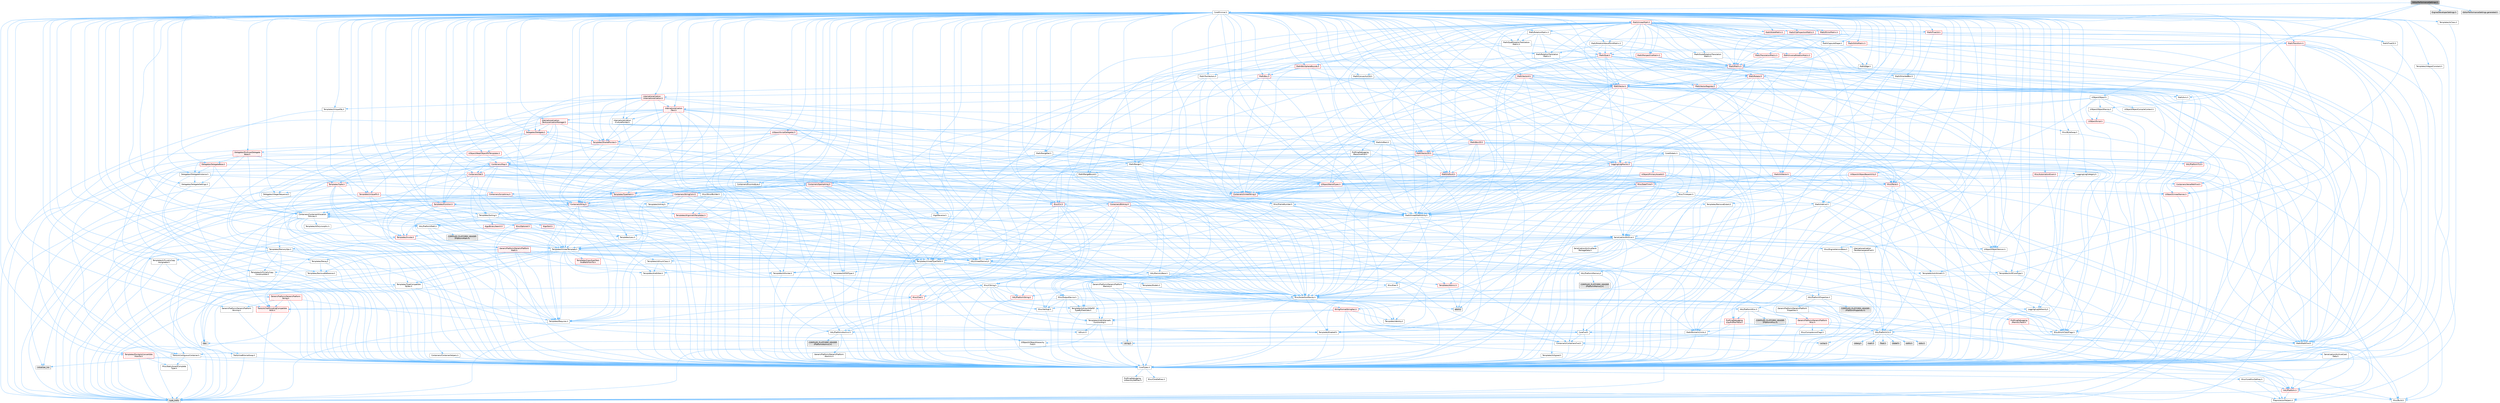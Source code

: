 digraph "EditorPerformanceSettings.h"
{
 // INTERACTIVE_SVG=YES
 // LATEX_PDF_SIZE
  bgcolor="transparent";
  edge [fontname=Helvetica,fontsize=10,labelfontname=Helvetica,labelfontsize=10];
  node [fontname=Helvetica,fontsize=10,shape=box,height=0.2,width=0.4];
  Node1 [id="Node000001",label="EditorPerformanceSettings.h",height=0.2,width=0.4,color="gray40", fillcolor="grey60", style="filled", fontcolor="black",tooltip=" "];
  Node1 -> Node2 [id="edge1_Node000001_Node000002",color="steelblue1",style="solid",tooltip=" "];
  Node2 [id="Node000002",label="CoreMinimal.h",height=0.2,width=0.4,color="grey40", fillcolor="white", style="filled",URL="$d7/d67/CoreMinimal_8h.html",tooltip=" "];
  Node2 -> Node3 [id="edge2_Node000002_Node000003",color="steelblue1",style="solid",tooltip=" "];
  Node3 [id="Node000003",label="CoreTypes.h",height=0.2,width=0.4,color="grey40", fillcolor="white", style="filled",URL="$dc/dec/CoreTypes_8h.html",tooltip=" "];
  Node3 -> Node4 [id="edge3_Node000003_Node000004",color="steelblue1",style="solid",tooltip=" "];
  Node4 [id="Node000004",label="HAL/Platform.h",height=0.2,width=0.4,color="red", fillcolor="#FFF0F0", style="filled",URL="$d9/dd0/Platform_8h.html",tooltip=" "];
  Node4 -> Node5 [id="edge4_Node000004_Node000005",color="steelblue1",style="solid",tooltip=" "];
  Node5 [id="Node000005",label="Misc/Build.h",height=0.2,width=0.4,color="grey40", fillcolor="white", style="filled",URL="$d3/dbb/Build_8h.html",tooltip=" "];
  Node4 -> Node7 [id="edge5_Node000004_Node000007",color="steelblue1",style="solid",tooltip=" "];
  Node7 [id="Node000007",label="type_traits",height=0.2,width=0.4,color="grey60", fillcolor="#E0E0E0", style="filled",tooltip=" "];
  Node4 -> Node8 [id="edge6_Node000004_Node000008",color="steelblue1",style="solid",tooltip=" "];
  Node8 [id="Node000008",label="PreprocessorHelpers.h",height=0.2,width=0.4,color="grey40", fillcolor="white", style="filled",URL="$db/ddb/PreprocessorHelpers_8h.html",tooltip=" "];
  Node3 -> Node14 [id="edge7_Node000003_Node000014",color="steelblue1",style="solid",tooltip=" "];
  Node14 [id="Node000014",label="ProfilingDebugging\l/UMemoryDefines.h",height=0.2,width=0.4,color="grey40", fillcolor="white", style="filled",URL="$d2/da2/UMemoryDefines_8h.html",tooltip=" "];
  Node3 -> Node15 [id="edge8_Node000003_Node000015",color="steelblue1",style="solid",tooltip=" "];
  Node15 [id="Node000015",label="Misc/CoreMiscDefines.h",height=0.2,width=0.4,color="grey40", fillcolor="white", style="filled",URL="$da/d38/CoreMiscDefines_8h.html",tooltip=" "];
  Node15 -> Node4 [id="edge9_Node000015_Node000004",color="steelblue1",style="solid",tooltip=" "];
  Node15 -> Node8 [id="edge10_Node000015_Node000008",color="steelblue1",style="solid",tooltip=" "];
  Node3 -> Node16 [id="edge11_Node000003_Node000016",color="steelblue1",style="solid",tooltip=" "];
  Node16 [id="Node000016",label="Misc/CoreDefines.h",height=0.2,width=0.4,color="grey40", fillcolor="white", style="filled",URL="$d3/dd2/CoreDefines_8h.html",tooltip=" "];
  Node2 -> Node17 [id="edge12_Node000002_Node000017",color="steelblue1",style="solid",tooltip=" "];
  Node17 [id="Node000017",label="CoreFwd.h",height=0.2,width=0.4,color="grey40", fillcolor="white", style="filled",URL="$d1/d1e/CoreFwd_8h.html",tooltip=" "];
  Node17 -> Node3 [id="edge13_Node000017_Node000003",color="steelblue1",style="solid",tooltip=" "];
  Node17 -> Node18 [id="edge14_Node000017_Node000018",color="steelblue1",style="solid",tooltip=" "];
  Node18 [id="Node000018",label="Containers/ContainersFwd.h",height=0.2,width=0.4,color="grey40", fillcolor="white", style="filled",URL="$d4/d0a/ContainersFwd_8h.html",tooltip=" "];
  Node18 -> Node4 [id="edge15_Node000018_Node000004",color="steelblue1",style="solid",tooltip=" "];
  Node18 -> Node3 [id="edge16_Node000018_Node000003",color="steelblue1",style="solid",tooltip=" "];
  Node18 -> Node19 [id="edge17_Node000018_Node000019",color="steelblue1",style="solid",tooltip=" "];
  Node19 [id="Node000019",label="Traits/IsContiguousContainer.h",height=0.2,width=0.4,color="grey40", fillcolor="white", style="filled",URL="$d5/d3c/IsContiguousContainer_8h.html",tooltip=" "];
  Node19 -> Node3 [id="edge18_Node000019_Node000003",color="steelblue1",style="solid",tooltip=" "];
  Node19 -> Node20 [id="edge19_Node000019_Node000020",color="steelblue1",style="solid",tooltip=" "];
  Node20 [id="Node000020",label="Misc/StaticAssertComplete\lType.h",height=0.2,width=0.4,color="grey40", fillcolor="white", style="filled",URL="$d5/d4e/StaticAssertCompleteType_8h.html",tooltip=" "];
  Node19 -> Node21 [id="edge20_Node000019_Node000021",color="steelblue1",style="solid",tooltip=" "];
  Node21 [id="Node000021",label="initializer_list",height=0.2,width=0.4,color="grey60", fillcolor="#E0E0E0", style="filled",tooltip=" "];
  Node17 -> Node22 [id="edge21_Node000017_Node000022",color="steelblue1",style="solid",tooltip=" "];
  Node22 [id="Node000022",label="Math/MathFwd.h",height=0.2,width=0.4,color="grey40", fillcolor="white", style="filled",URL="$d2/d10/MathFwd_8h.html",tooltip=" "];
  Node22 -> Node4 [id="edge22_Node000022_Node000004",color="steelblue1",style="solid",tooltip=" "];
  Node17 -> Node23 [id="edge23_Node000017_Node000023",color="steelblue1",style="solid",tooltip=" "];
  Node23 [id="Node000023",label="UObject/UObjectHierarchy\lFwd.h",height=0.2,width=0.4,color="grey40", fillcolor="white", style="filled",URL="$d3/d13/UObjectHierarchyFwd_8h.html",tooltip=" "];
  Node2 -> Node23 [id="edge24_Node000002_Node000023",color="steelblue1",style="solid",tooltip=" "];
  Node2 -> Node18 [id="edge25_Node000002_Node000018",color="steelblue1",style="solid",tooltip=" "];
  Node2 -> Node24 [id="edge26_Node000002_Node000024",color="steelblue1",style="solid",tooltip=" "];
  Node24 [id="Node000024",label="Misc/VarArgs.h",height=0.2,width=0.4,color="grey40", fillcolor="white", style="filled",URL="$d5/d6f/VarArgs_8h.html",tooltip=" "];
  Node24 -> Node3 [id="edge27_Node000024_Node000003",color="steelblue1",style="solid",tooltip=" "];
  Node2 -> Node25 [id="edge28_Node000002_Node000025",color="steelblue1",style="solid",tooltip=" "];
  Node25 [id="Node000025",label="Logging/LogVerbosity.h",height=0.2,width=0.4,color="grey40", fillcolor="white", style="filled",URL="$d2/d8f/LogVerbosity_8h.html",tooltip=" "];
  Node25 -> Node3 [id="edge29_Node000025_Node000003",color="steelblue1",style="solid",tooltip=" "];
  Node2 -> Node26 [id="edge30_Node000002_Node000026",color="steelblue1",style="solid",tooltip=" "];
  Node26 [id="Node000026",label="Misc/OutputDevice.h",height=0.2,width=0.4,color="grey40", fillcolor="white", style="filled",URL="$d7/d32/OutputDevice_8h.html",tooltip=" "];
  Node26 -> Node17 [id="edge31_Node000026_Node000017",color="steelblue1",style="solid",tooltip=" "];
  Node26 -> Node3 [id="edge32_Node000026_Node000003",color="steelblue1",style="solid",tooltip=" "];
  Node26 -> Node25 [id="edge33_Node000026_Node000025",color="steelblue1",style="solid",tooltip=" "];
  Node26 -> Node24 [id="edge34_Node000026_Node000024",color="steelblue1",style="solid",tooltip=" "];
  Node26 -> Node27 [id="edge35_Node000026_Node000027",color="steelblue1",style="solid",tooltip=" "];
  Node27 [id="Node000027",label="Templates/IsArrayOrRefOf\lTypeByPredicate.h",height=0.2,width=0.4,color="grey40", fillcolor="white", style="filled",URL="$d6/da1/IsArrayOrRefOfTypeByPredicate_8h.html",tooltip=" "];
  Node27 -> Node3 [id="edge36_Node000027_Node000003",color="steelblue1",style="solid",tooltip=" "];
  Node26 -> Node28 [id="edge37_Node000026_Node000028",color="steelblue1",style="solid",tooltip=" "];
  Node28 [id="Node000028",label="Templates/IsValidVariadic\lFunctionArg.h",height=0.2,width=0.4,color="grey40", fillcolor="white", style="filled",URL="$d0/dc8/IsValidVariadicFunctionArg_8h.html",tooltip=" "];
  Node28 -> Node3 [id="edge38_Node000028_Node000003",color="steelblue1",style="solid",tooltip=" "];
  Node28 -> Node29 [id="edge39_Node000028_Node000029",color="steelblue1",style="solid",tooltip=" "];
  Node29 [id="Node000029",label="IsEnum.h",height=0.2,width=0.4,color="grey40", fillcolor="white", style="filled",URL="$d4/de5/IsEnum_8h.html",tooltip=" "];
  Node28 -> Node7 [id="edge40_Node000028_Node000007",color="steelblue1",style="solid",tooltip=" "];
  Node26 -> Node30 [id="edge41_Node000026_Node000030",color="steelblue1",style="solid",tooltip=" "];
  Node30 [id="Node000030",label="Traits/IsCharEncodingCompatible\lWith.h",height=0.2,width=0.4,color="red", fillcolor="#FFF0F0", style="filled",URL="$df/dd1/IsCharEncodingCompatibleWith_8h.html",tooltip=" "];
  Node30 -> Node7 [id="edge42_Node000030_Node000007",color="steelblue1",style="solid",tooltip=" "];
  Node2 -> Node32 [id="edge43_Node000002_Node000032",color="steelblue1",style="solid",tooltip=" "];
  Node32 [id="Node000032",label="HAL/PlatformCrt.h",height=0.2,width=0.4,color="grey40", fillcolor="white", style="filled",URL="$d8/d75/PlatformCrt_8h.html",tooltip=" "];
  Node32 -> Node33 [id="edge44_Node000032_Node000033",color="steelblue1",style="solid",tooltip=" "];
  Node33 [id="Node000033",label="new",height=0.2,width=0.4,color="grey60", fillcolor="#E0E0E0", style="filled",tooltip=" "];
  Node32 -> Node34 [id="edge45_Node000032_Node000034",color="steelblue1",style="solid",tooltip=" "];
  Node34 [id="Node000034",label="wchar.h",height=0.2,width=0.4,color="grey60", fillcolor="#E0E0E0", style="filled",tooltip=" "];
  Node32 -> Node35 [id="edge46_Node000032_Node000035",color="steelblue1",style="solid",tooltip=" "];
  Node35 [id="Node000035",label="stddef.h",height=0.2,width=0.4,color="grey60", fillcolor="#E0E0E0", style="filled",tooltip=" "];
  Node32 -> Node36 [id="edge47_Node000032_Node000036",color="steelblue1",style="solid",tooltip=" "];
  Node36 [id="Node000036",label="stdlib.h",height=0.2,width=0.4,color="grey60", fillcolor="#E0E0E0", style="filled",tooltip=" "];
  Node32 -> Node37 [id="edge48_Node000032_Node000037",color="steelblue1",style="solid",tooltip=" "];
  Node37 [id="Node000037",label="stdio.h",height=0.2,width=0.4,color="grey60", fillcolor="#E0E0E0", style="filled",tooltip=" "];
  Node32 -> Node38 [id="edge49_Node000032_Node000038",color="steelblue1",style="solid",tooltip=" "];
  Node38 [id="Node000038",label="stdarg.h",height=0.2,width=0.4,color="grey60", fillcolor="#E0E0E0", style="filled",tooltip=" "];
  Node32 -> Node39 [id="edge50_Node000032_Node000039",color="steelblue1",style="solid",tooltip=" "];
  Node39 [id="Node000039",label="math.h",height=0.2,width=0.4,color="grey60", fillcolor="#E0E0E0", style="filled",tooltip=" "];
  Node32 -> Node40 [id="edge51_Node000032_Node000040",color="steelblue1",style="solid",tooltip=" "];
  Node40 [id="Node000040",label="float.h",height=0.2,width=0.4,color="grey60", fillcolor="#E0E0E0", style="filled",tooltip=" "];
  Node32 -> Node41 [id="edge52_Node000032_Node000041",color="steelblue1",style="solid",tooltip=" "];
  Node41 [id="Node000041",label="string.h",height=0.2,width=0.4,color="grey60", fillcolor="#E0E0E0", style="filled",tooltip=" "];
  Node2 -> Node42 [id="edge53_Node000002_Node000042",color="steelblue1",style="solid",tooltip=" "];
  Node42 [id="Node000042",label="HAL/PlatformMisc.h",height=0.2,width=0.4,color="grey40", fillcolor="white", style="filled",URL="$d0/df5/PlatformMisc_8h.html",tooltip=" "];
  Node42 -> Node3 [id="edge54_Node000042_Node000003",color="steelblue1",style="solid",tooltip=" "];
  Node42 -> Node43 [id="edge55_Node000042_Node000043",color="steelblue1",style="solid",tooltip=" "];
  Node43 [id="Node000043",label="GenericPlatform/GenericPlatform\lMisc.h",height=0.2,width=0.4,color="red", fillcolor="#FFF0F0", style="filled",URL="$db/d9a/GenericPlatformMisc_8h.html",tooltip=" "];
  Node43 -> Node17 [id="edge56_Node000043_Node000017",color="steelblue1",style="solid",tooltip=" "];
  Node43 -> Node3 [id="edge57_Node000043_Node000003",color="steelblue1",style="solid",tooltip=" "];
  Node43 -> Node32 [id="edge58_Node000043_Node000032",color="steelblue1",style="solid",tooltip=" "];
  Node43 -> Node47 [id="edge59_Node000043_Node000047",color="steelblue1",style="solid",tooltip=" "];
  Node47 [id="Node000047",label="Math/NumericLimits.h",height=0.2,width=0.4,color="grey40", fillcolor="white", style="filled",URL="$df/d1b/NumericLimits_8h.html",tooltip=" "];
  Node47 -> Node3 [id="edge60_Node000047_Node000003",color="steelblue1",style="solid",tooltip=" "];
  Node43 -> Node48 [id="edge61_Node000043_Node000048",color="steelblue1",style="solid",tooltip=" "];
  Node48 [id="Node000048",label="Misc/CompressionFlags.h",height=0.2,width=0.4,color="grey40", fillcolor="white", style="filled",URL="$d9/d76/CompressionFlags_8h.html",tooltip=" "];
  Node43 -> Node49 [id="edge62_Node000043_Node000049",color="steelblue1",style="solid",tooltip=" "];
  Node49 [id="Node000049",label="Misc/EnumClassFlags.h",height=0.2,width=0.4,color="grey40", fillcolor="white", style="filled",URL="$d8/de7/EnumClassFlags_8h.html",tooltip=" "];
  Node42 -> Node52 [id="edge63_Node000042_Node000052",color="steelblue1",style="solid",tooltip=" "];
  Node52 [id="Node000052",label="COMPILED_PLATFORM_HEADER\l(PlatformMisc.h)",height=0.2,width=0.4,color="grey60", fillcolor="#E0E0E0", style="filled",tooltip=" "];
  Node42 -> Node53 [id="edge64_Node000042_Node000053",color="steelblue1",style="solid",tooltip=" "];
  Node53 [id="Node000053",label="ProfilingDebugging\l/CpuProfilerTrace.h",height=0.2,width=0.4,color="red", fillcolor="#FFF0F0", style="filled",URL="$da/dcb/CpuProfilerTrace_8h.html",tooltip=" "];
  Node53 -> Node3 [id="edge65_Node000053_Node000003",color="steelblue1",style="solid",tooltip=" "];
  Node53 -> Node18 [id="edge66_Node000053_Node000018",color="steelblue1",style="solid",tooltip=" "];
  Node53 -> Node54 [id="edge67_Node000053_Node000054",color="steelblue1",style="solid",tooltip=" "];
  Node54 [id="Node000054",label="HAL/PlatformAtomics.h",height=0.2,width=0.4,color="grey40", fillcolor="white", style="filled",URL="$d3/d36/PlatformAtomics_8h.html",tooltip=" "];
  Node54 -> Node3 [id="edge68_Node000054_Node000003",color="steelblue1",style="solid",tooltip=" "];
  Node54 -> Node55 [id="edge69_Node000054_Node000055",color="steelblue1",style="solid",tooltip=" "];
  Node55 [id="Node000055",label="GenericPlatform/GenericPlatform\lAtomics.h",height=0.2,width=0.4,color="grey40", fillcolor="white", style="filled",URL="$da/d72/GenericPlatformAtomics_8h.html",tooltip=" "];
  Node55 -> Node3 [id="edge70_Node000055_Node000003",color="steelblue1",style="solid",tooltip=" "];
  Node54 -> Node56 [id="edge71_Node000054_Node000056",color="steelblue1",style="solid",tooltip=" "];
  Node56 [id="Node000056",label="COMPILED_PLATFORM_HEADER\l(PlatformAtomics.h)",height=0.2,width=0.4,color="grey60", fillcolor="#E0E0E0", style="filled",tooltip=" "];
  Node53 -> Node8 [id="edge72_Node000053_Node000008",color="steelblue1",style="solid",tooltip=" "];
  Node53 -> Node5 [id="edge73_Node000053_Node000005",color="steelblue1",style="solid",tooltip=" "];
  Node2 -> Node61 [id="edge74_Node000002_Node000061",color="steelblue1",style="solid",tooltip=" "];
  Node61 [id="Node000061",label="Misc/AssertionMacros.h",height=0.2,width=0.4,color="grey40", fillcolor="white", style="filled",URL="$d0/dfa/AssertionMacros_8h.html",tooltip=" "];
  Node61 -> Node3 [id="edge75_Node000061_Node000003",color="steelblue1",style="solid",tooltip=" "];
  Node61 -> Node4 [id="edge76_Node000061_Node000004",color="steelblue1",style="solid",tooltip=" "];
  Node61 -> Node42 [id="edge77_Node000061_Node000042",color="steelblue1",style="solid",tooltip=" "];
  Node61 -> Node8 [id="edge78_Node000061_Node000008",color="steelblue1",style="solid",tooltip=" "];
  Node61 -> Node62 [id="edge79_Node000061_Node000062",color="steelblue1",style="solid",tooltip=" "];
  Node62 [id="Node000062",label="Templates/EnableIf.h",height=0.2,width=0.4,color="grey40", fillcolor="white", style="filled",URL="$d7/d60/EnableIf_8h.html",tooltip=" "];
  Node62 -> Node3 [id="edge80_Node000062_Node000003",color="steelblue1",style="solid",tooltip=" "];
  Node61 -> Node27 [id="edge81_Node000061_Node000027",color="steelblue1",style="solid",tooltip=" "];
  Node61 -> Node28 [id="edge82_Node000061_Node000028",color="steelblue1",style="solid",tooltip=" "];
  Node61 -> Node30 [id="edge83_Node000061_Node000030",color="steelblue1",style="solid",tooltip=" "];
  Node61 -> Node24 [id="edge84_Node000061_Node000024",color="steelblue1",style="solid",tooltip=" "];
  Node61 -> Node63 [id="edge85_Node000061_Node000063",color="steelblue1",style="solid",tooltip=" "];
  Node63 [id="Node000063",label="String/FormatStringSan.h",height=0.2,width=0.4,color="red", fillcolor="#FFF0F0", style="filled",URL="$d3/d8b/FormatStringSan_8h.html",tooltip=" "];
  Node63 -> Node7 [id="edge86_Node000063_Node000007",color="steelblue1",style="solid",tooltip=" "];
  Node63 -> Node3 [id="edge87_Node000063_Node000003",color="steelblue1",style="solid",tooltip=" "];
  Node63 -> Node64 [id="edge88_Node000063_Node000064",color="steelblue1",style="solid",tooltip=" "];
  Node64 [id="Node000064",label="Templates/Requires.h",height=0.2,width=0.4,color="grey40", fillcolor="white", style="filled",URL="$dc/d96/Requires_8h.html",tooltip=" "];
  Node64 -> Node62 [id="edge89_Node000064_Node000062",color="steelblue1",style="solid",tooltip=" "];
  Node64 -> Node7 [id="edge90_Node000064_Node000007",color="steelblue1",style="solid",tooltip=" "];
  Node63 -> Node65 [id="edge91_Node000063_Node000065",color="steelblue1",style="solid",tooltip=" "];
  Node65 [id="Node000065",label="Templates/Identity.h",height=0.2,width=0.4,color="grey40", fillcolor="white", style="filled",URL="$d0/dd5/Identity_8h.html",tooltip=" "];
  Node63 -> Node28 [id="edge92_Node000063_Node000028",color="steelblue1",style="solid",tooltip=" "];
  Node63 -> Node18 [id="edge93_Node000063_Node000018",color="steelblue1",style="solid",tooltip=" "];
  Node61 -> Node69 [id="edge94_Node000061_Node000069",color="steelblue1",style="solid",tooltip=" "];
  Node69 [id="Node000069",label="atomic",height=0.2,width=0.4,color="grey60", fillcolor="#E0E0E0", style="filled",tooltip=" "];
  Node2 -> Node70 [id="edge95_Node000002_Node000070",color="steelblue1",style="solid",tooltip=" "];
  Node70 [id="Node000070",label="Templates/IsPointer.h",height=0.2,width=0.4,color="grey40", fillcolor="white", style="filled",URL="$d7/d05/IsPointer_8h.html",tooltip=" "];
  Node70 -> Node3 [id="edge96_Node000070_Node000003",color="steelblue1",style="solid",tooltip=" "];
  Node2 -> Node71 [id="edge97_Node000002_Node000071",color="steelblue1",style="solid",tooltip=" "];
  Node71 [id="Node000071",label="HAL/PlatformMemory.h",height=0.2,width=0.4,color="grey40", fillcolor="white", style="filled",URL="$de/d68/PlatformMemory_8h.html",tooltip=" "];
  Node71 -> Node3 [id="edge98_Node000071_Node000003",color="steelblue1",style="solid",tooltip=" "];
  Node71 -> Node72 [id="edge99_Node000071_Node000072",color="steelblue1",style="solid",tooltip=" "];
  Node72 [id="Node000072",label="GenericPlatform/GenericPlatform\lMemory.h",height=0.2,width=0.4,color="grey40", fillcolor="white", style="filled",URL="$dd/d22/GenericPlatformMemory_8h.html",tooltip=" "];
  Node72 -> Node17 [id="edge100_Node000072_Node000017",color="steelblue1",style="solid",tooltip=" "];
  Node72 -> Node3 [id="edge101_Node000072_Node000003",color="steelblue1",style="solid",tooltip=" "];
  Node72 -> Node73 [id="edge102_Node000072_Node000073",color="steelblue1",style="solid",tooltip=" "];
  Node73 [id="Node000073",label="HAL/PlatformString.h",height=0.2,width=0.4,color="red", fillcolor="#FFF0F0", style="filled",URL="$db/db5/PlatformString_8h.html",tooltip=" "];
  Node73 -> Node3 [id="edge103_Node000073_Node000003",color="steelblue1",style="solid",tooltip=" "];
  Node72 -> Node41 [id="edge104_Node000072_Node000041",color="steelblue1",style="solid",tooltip=" "];
  Node72 -> Node34 [id="edge105_Node000072_Node000034",color="steelblue1",style="solid",tooltip=" "];
  Node71 -> Node75 [id="edge106_Node000071_Node000075",color="steelblue1",style="solid",tooltip=" "];
  Node75 [id="Node000075",label="COMPILED_PLATFORM_HEADER\l(PlatformMemory.h)",height=0.2,width=0.4,color="grey60", fillcolor="#E0E0E0", style="filled",tooltip=" "];
  Node2 -> Node54 [id="edge107_Node000002_Node000054",color="steelblue1",style="solid",tooltip=" "];
  Node2 -> Node76 [id="edge108_Node000002_Node000076",color="steelblue1",style="solid",tooltip=" "];
  Node76 [id="Node000076",label="Misc/Exec.h",height=0.2,width=0.4,color="grey40", fillcolor="white", style="filled",URL="$de/ddb/Exec_8h.html",tooltip=" "];
  Node76 -> Node3 [id="edge109_Node000076_Node000003",color="steelblue1",style="solid",tooltip=" "];
  Node76 -> Node61 [id="edge110_Node000076_Node000061",color="steelblue1",style="solid",tooltip=" "];
  Node2 -> Node77 [id="edge111_Node000002_Node000077",color="steelblue1",style="solid",tooltip=" "];
  Node77 [id="Node000077",label="HAL/MemoryBase.h",height=0.2,width=0.4,color="grey40", fillcolor="white", style="filled",URL="$d6/d9f/MemoryBase_8h.html",tooltip=" "];
  Node77 -> Node3 [id="edge112_Node000077_Node000003",color="steelblue1",style="solid",tooltip=" "];
  Node77 -> Node54 [id="edge113_Node000077_Node000054",color="steelblue1",style="solid",tooltip=" "];
  Node77 -> Node32 [id="edge114_Node000077_Node000032",color="steelblue1",style="solid",tooltip=" "];
  Node77 -> Node76 [id="edge115_Node000077_Node000076",color="steelblue1",style="solid",tooltip=" "];
  Node77 -> Node26 [id="edge116_Node000077_Node000026",color="steelblue1",style="solid",tooltip=" "];
  Node77 -> Node78 [id="edge117_Node000077_Node000078",color="steelblue1",style="solid",tooltip=" "];
  Node78 [id="Node000078",label="Templates/Atomic.h",height=0.2,width=0.4,color="red", fillcolor="#FFF0F0", style="filled",URL="$d3/d91/Atomic_8h.html",tooltip=" "];
  Node78 -> Node69 [id="edge118_Node000078_Node000069",color="steelblue1",style="solid",tooltip=" "];
  Node2 -> Node87 [id="edge119_Node000002_Node000087",color="steelblue1",style="solid",tooltip=" "];
  Node87 [id="Node000087",label="HAL/UnrealMemory.h",height=0.2,width=0.4,color="grey40", fillcolor="white", style="filled",URL="$d9/d96/UnrealMemory_8h.html",tooltip=" "];
  Node87 -> Node3 [id="edge120_Node000087_Node000003",color="steelblue1",style="solid",tooltip=" "];
  Node87 -> Node72 [id="edge121_Node000087_Node000072",color="steelblue1",style="solid",tooltip=" "];
  Node87 -> Node77 [id="edge122_Node000087_Node000077",color="steelblue1",style="solid",tooltip=" "];
  Node87 -> Node71 [id="edge123_Node000087_Node000071",color="steelblue1",style="solid",tooltip=" "];
  Node87 -> Node88 [id="edge124_Node000087_Node000088",color="steelblue1",style="solid",tooltip=" "];
  Node88 [id="Node000088",label="ProfilingDebugging\l/MemoryTrace.h",height=0.2,width=0.4,color="red", fillcolor="#FFF0F0", style="filled",URL="$da/dd7/MemoryTrace_8h.html",tooltip=" "];
  Node88 -> Node4 [id="edge125_Node000088_Node000004",color="steelblue1",style="solid",tooltip=" "];
  Node88 -> Node49 [id="edge126_Node000088_Node000049",color="steelblue1",style="solid",tooltip=" "];
  Node87 -> Node70 [id="edge127_Node000087_Node000070",color="steelblue1",style="solid",tooltip=" "];
  Node2 -> Node89 [id="edge128_Node000002_Node000089",color="steelblue1",style="solid",tooltip=" "];
  Node89 [id="Node000089",label="Templates/IsArithmetic.h",height=0.2,width=0.4,color="grey40", fillcolor="white", style="filled",URL="$d2/d5d/IsArithmetic_8h.html",tooltip=" "];
  Node89 -> Node3 [id="edge129_Node000089_Node000003",color="steelblue1",style="solid",tooltip=" "];
  Node2 -> Node83 [id="edge130_Node000002_Node000083",color="steelblue1",style="solid",tooltip=" "];
  Node83 [id="Node000083",label="Templates/AndOrNot.h",height=0.2,width=0.4,color="grey40", fillcolor="white", style="filled",URL="$db/d0a/AndOrNot_8h.html",tooltip=" "];
  Node83 -> Node3 [id="edge131_Node000083_Node000003",color="steelblue1",style="solid",tooltip=" "];
  Node2 -> Node90 [id="edge132_Node000002_Node000090",color="steelblue1",style="solid",tooltip=" "];
  Node90 [id="Node000090",label="Templates/IsPODType.h",height=0.2,width=0.4,color="grey40", fillcolor="white", style="filled",URL="$d7/db1/IsPODType_8h.html",tooltip=" "];
  Node90 -> Node3 [id="edge133_Node000090_Node000003",color="steelblue1",style="solid",tooltip=" "];
  Node2 -> Node91 [id="edge134_Node000002_Node000091",color="steelblue1",style="solid",tooltip=" "];
  Node91 [id="Node000091",label="Templates/IsUECoreType.h",height=0.2,width=0.4,color="grey40", fillcolor="white", style="filled",URL="$d1/db8/IsUECoreType_8h.html",tooltip=" "];
  Node91 -> Node3 [id="edge135_Node000091_Node000003",color="steelblue1",style="solid",tooltip=" "];
  Node91 -> Node7 [id="edge136_Node000091_Node000007",color="steelblue1",style="solid",tooltip=" "];
  Node2 -> Node84 [id="edge137_Node000002_Node000084",color="steelblue1",style="solid",tooltip=" "];
  Node84 [id="Node000084",label="Templates/IsTriviallyCopy\lConstructible.h",height=0.2,width=0.4,color="grey40", fillcolor="white", style="filled",URL="$d3/d78/IsTriviallyCopyConstructible_8h.html",tooltip=" "];
  Node84 -> Node3 [id="edge138_Node000084_Node000003",color="steelblue1",style="solid",tooltip=" "];
  Node84 -> Node7 [id="edge139_Node000084_Node000007",color="steelblue1",style="solid",tooltip=" "];
  Node2 -> Node92 [id="edge140_Node000002_Node000092",color="steelblue1",style="solid",tooltip=" "];
  Node92 [id="Node000092",label="Templates/UnrealTypeTraits.h",height=0.2,width=0.4,color="grey40", fillcolor="white", style="filled",URL="$d2/d2d/UnrealTypeTraits_8h.html",tooltip=" "];
  Node92 -> Node3 [id="edge141_Node000092_Node000003",color="steelblue1",style="solid",tooltip=" "];
  Node92 -> Node70 [id="edge142_Node000092_Node000070",color="steelblue1",style="solid",tooltip=" "];
  Node92 -> Node61 [id="edge143_Node000092_Node000061",color="steelblue1",style="solid",tooltip=" "];
  Node92 -> Node83 [id="edge144_Node000092_Node000083",color="steelblue1",style="solid",tooltip=" "];
  Node92 -> Node62 [id="edge145_Node000092_Node000062",color="steelblue1",style="solid",tooltip=" "];
  Node92 -> Node89 [id="edge146_Node000092_Node000089",color="steelblue1",style="solid",tooltip=" "];
  Node92 -> Node29 [id="edge147_Node000092_Node000029",color="steelblue1",style="solid",tooltip=" "];
  Node92 -> Node93 [id="edge148_Node000092_Node000093",color="steelblue1",style="solid",tooltip=" "];
  Node93 [id="Node000093",label="Templates/Models.h",height=0.2,width=0.4,color="grey40", fillcolor="white", style="filled",URL="$d3/d0c/Models_8h.html",tooltip=" "];
  Node93 -> Node65 [id="edge149_Node000093_Node000065",color="steelblue1",style="solid",tooltip=" "];
  Node92 -> Node90 [id="edge150_Node000092_Node000090",color="steelblue1",style="solid",tooltip=" "];
  Node92 -> Node91 [id="edge151_Node000092_Node000091",color="steelblue1",style="solid",tooltip=" "];
  Node92 -> Node84 [id="edge152_Node000092_Node000084",color="steelblue1",style="solid",tooltip=" "];
  Node2 -> Node62 [id="edge153_Node000002_Node000062",color="steelblue1",style="solid",tooltip=" "];
  Node2 -> Node94 [id="edge154_Node000002_Node000094",color="steelblue1",style="solid",tooltip=" "];
  Node94 [id="Node000094",label="Templates/RemoveReference.h",height=0.2,width=0.4,color="grey40", fillcolor="white", style="filled",URL="$da/dbe/RemoveReference_8h.html",tooltip=" "];
  Node94 -> Node3 [id="edge155_Node000094_Node000003",color="steelblue1",style="solid",tooltip=" "];
  Node2 -> Node95 [id="edge156_Node000002_Node000095",color="steelblue1",style="solid",tooltip=" "];
  Node95 [id="Node000095",label="Templates/IntegralConstant.h",height=0.2,width=0.4,color="grey40", fillcolor="white", style="filled",URL="$db/d1b/IntegralConstant_8h.html",tooltip=" "];
  Node95 -> Node3 [id="edge157_Node000095_Node000003",color="steelblue1",style="solid",tooltip=" "];
  Node2 -> Node96 [id="edge158_Node000002_Node000096",color="steelblue1",style="solid",tooltip=" "];
  Node96 [id="Node000096",label="Templates/IsClass.h",height=0.2,width=0.4,color="grey40", fillcolor="white", style="filled",URL="$db/dcb/IsClass_8h.html",tooltip=" "];
  Node96 -> Node3 [id="edge159_Node000096_Node000003",color="steelblue1",style="solid",tooltip=" "];
  Node2 -> Node97 [id="edge160_Node000002_Node000097",color="steelblue1",style="solid",tooltip=" "];
  Node97 [id="Node000097",label="Templates/TypeCompatible\lBytes.h",height=0.2,width=0.4,color="grey40", fillcolor="white", style="filled",URL="$df/d0a/TypeCompatibleBytes_8h.html",tooltip=" "];
  Node97 -> Node3 [id="edge161_Node000097_Node000003",color="steelblue1",style="solid",tooltip=" "];
  Node97 -> Node41 [id="edge162_Node000097_Node000041",color="steelblue1",style="solid",tooltip=" "];
  Node97 -> Node33 [id="edge163_Node000097_Node000033",color="steelblue1",style="solid",tooltip=" "];
  Node97 -> Node7 [id="edge164_Node000097_Node000007",color="steelblue1",style="solid",tooltip=" "];
  Node2 -> Node19 [id="edge165_Node000002_Node000019",color="steelblue1",style="solid",tooltip=" "];
  Node2 -> Node98 [id="edge166_Node000002_Node000098",color="steelblue1",style="solid",tooltip=" "];
  Node98 [id="Node000098",label="Templates/UnrealTemplate.h",height=0.2,width=0.4,color="grey40", fillcolor="white", style="filled",URL="$d4/d24/UnrealTemplate_8h.html",tooltip=" "];
  Node98 -> Node3 [id="edge167_Node000098_Node000003",color="steelblue1",style="solid",tooltip=" "];
  Node98 -> Node70 [id="edge168_Node000098_Node000070",color="steelblue1",style="solid",tooltip=" "];
  Node98 -> Node87 [id="edge169_Node000098_Node000087",color="steelblue1",style="solid",tooltip=" "];
  Node98 -> Node99 [id="edge170_Node000098_Node000099",color="steelblue1",style="solid",tooltip=" "];
  Node99 [id="Node000099",label="Templates/CopyQualifiers\lAndRefsFromTo.h",height=0.2,width=0.4,color="red", fillcolor="#FFF0F0", style="filled",URL="$d3/db3/CopyQualifiersAndRefsFromTo_8h.html",tooltip=" "];
  Node98 -> Node92 [id="edge171_Node000098_Node000092",color="steelblue1",style="solid",tooltip=" "];
  Node98 -> Node94 [id="edge172_Node000098_Node000094",color="steelblue1",style="solid",tooltip=" "];
  Node98 -> Node64 [id="edge173_Node000098_Node000064",color="steelblue1",style="solid",tooltip=" "];
  Node98 -> Node97 [id="edge174_Node000098_Node000097",color="steelblue1",style="solid",tooltip=" "];
  Node98 -> Node65 [id="edge175_Node000098_Node000065",color="steelblue1",style="solid",tooltip=" "];
  Node98 -> Node19 [id="edge176_Node000098_Node000019",color="steelblue1",style="solid",tooltip=" "];
  Node98 -> Node101 [id="edge177_Node000098_Node000101",color="steelblue1",style="solid",tooltip=" "];
  Node101 [id="Node000101",label="Traits/UseBitwiseSwap.h",height=0.2,width=0.4,color="grey40", fillcolor="white", style="filled",URL="$db/df3/UseBitwiseSwap_8h.html",tooltip=" "];
  Node101 -> Node3 [id="edge178_Node000101_Node000003",color="steelblue1",style="solid",tooltip=" "];
  Node101 -> Node7 [id="edge179_Node000101_Node000007",color="steelblue1",style="solid",tooltip=" "];
  Node98 -> Node7 [id="edge180_Node000098_Node000007",color="steelblue1",style="solid",tooltip=" "];
  Node2 -> Node47 [id="edge181_Node000002_Node000047",color="steelblue1",style="solid",tooltip=" "];
  Node2 -> Node102 [id="edge182_Node000002_Node000102",color="steelblue1",style="solid",tooltip=" "];
  Node102 [id="Node000102",label="HAL/PlatformMath.h",height=0.2,width=0.4,color="grey40", fillcolor="white", style="filled",URL="$dc/d53/PlatformMath_8h.html",tooltip=" "];
  Node102 -> Node3 [id="edge183_Node000102_Node000003",color="steelblue1",style="solid",tooltip=" "];
  Node102 -> Node103 [id="edge184_Node000102_Node000103",color="steelblue1",style="solid",tooltip=" "];
  Node103 [id="Node000103",label="GenericPlatform/GenericPlatform\lMath.h",height=0.2,width=0.4,color="red", fillcolor="#FFF0F0", style="filled",URL="$d5/d79/GenericPlatformMath_8h.html",tooltip=" "];
  Node103 -> Node3 [id="edge185_Node000103_Node000003",color="steelblue1",style="solid",tooltip=" "];
  Node103 -> Node18 [id="edge186_Node000103_Node000018",color="steelblue1",style="solid",tooltip=" "];
  Node103 -> Node32 [id="edge187_Node000103_Node000032",color="steelblue1",style="solid",tooltip=" "];
  Node103 -> Node83 [id="edge188_Node000103_Node000083",color="steelblue1",style="solid",tooltip=" "];
  Node103 -> Node104 [id="edge189_Node000103_Node000104",color="steelblue1",style="solid",tooltip=" "];
  Node104 [id="Node000104",label="Templates/Decay.h",height=0.2,width=0.4,color="grey40", fillcolor="white", style="filled",URL="$dd/d0f/Decay_8h.html",tooltip=" "];
  Node104 -> Node3 [id="edge190_Node000104_Node000003",color="steelblue1",style="solid",tooltip=" "];
  Node104 -> Node94 [id="edge191_Node000104_Node000094",color="steelblue1",style="solid",tooltip=" "];
  Node104 -> Node7 [id="edge192_Node000104_Node000007",color="steelblue1",style="solid",tooltip=" "];
  Node103 -> Node92 [id="edge193_Node000103_Node000092",color="steelblue1",style="solid",tooltip=" "];
  Node103 -> Node64 [id="edge194_Node000103_Node000064",color="steelblue1",style="solid",tooltip=" "];
  Node103 -> Node97 [id="edge195_Node000103_Node000097",color="steelblue1",style="solid",tooltip=" "];
  Node103 -> Node7 [id="edge196_Node000103_Node000007",color="steelblue1",style="solid",tooltip=" "];
  Node102 -> Node109 [id="edge197_Node000102_Node000109",color="steelblue1",style="solid",tooltip=" "];
  Node109 [id="Node000109",label="COMPILED_PLATFORM_HEADER\l(PlatformMath.h)",height=0.2,width=0.4,color="grey60", fillcolor="#E0E0E0", style="filled",tooltip=" "];
  Node2 -> Node85 [id="edge198_Node000002_Node000085",color="steelblue1",style="solid",tooltip=" "];
  Node85 [id="Node000085",label="Templates/IsTriviallyCopy\lAssignable.h",height=0.2,width=0.4,color="grey40", fillcolor="white", style="filled",URL="$d2/df2/IsTriviallyCopyAssignable_8h.html",tooltip=" "];
  Node85 -> Node3 [id="edge199_Node000085_Node000003",color="steelblue1",style="solid",tooltip=" "];
  Node85 -> Node7 [id="edge200_Node000085_Node000007",color="steelblue1",style="solid",tooltip=" "];
  Node2 -> Node110 [id="edge201_Node000002_Node000110",color="steelblue1",style="solid",tooltip=" "];
  Node110 [id="Node000110",label="Templates/MemoryOps.h",height=0.2,width=0.4,color="grey40", fillcolor="white", style="filled",URL="$db/dea/MemoryOps_8h.html",tooltip=" "];
  Node110 -> Node3 [id="edge202_Node000110_Node000003",color="steelblue1",style="solid",tooltip=" "];
  Node110 -> Node87 [id="edge203_Node000110_Node000087",color="steelblue1",style="solid",tooltip=" "];
  Node110 -> Node85 [id="edge204_Node000110_Node000085",color="steelblue1",style="solid",tooltip=" "];
  Node110 -> Node84 [id="edge205_Node000110_Node000084",color="steelblue1",style="solid",tooltip=" "];
  Node110 -> Node64 [id="edge206_Node000110_Node000064",color="steelblue1",style="solid",tooltip=" "];
  Node110 -> Node92 [id="edge207_Node000110_Node000092",color="steelblue1",style="solid",tooltip=" "];
  Node110 -> Node101 [id="edge208_Node000110_Node000101",color="steelblue1",style="solid",tooltip=" "];
  Node110 -> Node33 [id="edge209_Node000110_Node000033",color="steelblue1",style="solid",tooltip=" "];
  Node110 -> Node7 [id="edge210_Node000110_Node000007",color="steelblue1",style="solid",tooltip=" "];
  Node2 -> Node111 [id="edge211_Node000002_Node000111",color="steelblue1",style="solid",tooltip=" "];
  Node111 [id="Node000111",label="Containers/ContainerAllocation\lPolicies.h",height=0.2,width=0.4,color="grey40", fillcolor="white", style="filled",URL="$d7/dff/ContainerAllocationPolicies_8h.html",tooltip=" "];
  Node111 -> Node3 [id="edge212_Node000111_Node000003",color="steelblue1",style="solid",tooltip=" "];
  Node111 -> Node112 [id="edge213_Node000111_Node000112",color="steelblue1",style="solid",tooltip=" "];
  Node112 [id="Node000112",label="Containers/ContainerHelpers.h",height=0.2,width=0.4,color="grey40", fillcolor="white", style="filled",URL="$d7/d33/ContainerHelpers_8h.html",tooltip=" "];
  Node112 -> Node3 [id="edge214_Node000112_Node000003",color="steelblue1",style="solid",tooltip=" "];
  Node111 -> Node111 [id="edge215_Node000111_Node000111",color="steelblue1",style="solid",tooltip=" "];
  Node111 -> Node102 [id="edge216_Node000111_Node000102",color="steelblue1",style="solid",tooltip=" "];
  Node111 -> Node87 [id="edge217_Node000111_Node000087",color="steelblue1",style="solid",tooltip=" "];
  Node111 -> Node47 [id="edge218_Node000111_Node000047",color="steelblue1",style="solid",tooltip=" "];
  Node111 -> Node61 [id="edge219_Node000111_Node000061",color="steelblue1",style="solid",tooltip=" "];
  Node111 -> Node113 [id="edge220_Node000111_Node000113",color="steelblue1",style="solid",tooltip=" "];
  Node113 [id="Node000113",label="Templates/IsPolymorphic.h",height=0.2,width=0.4,color="grey40", fillcolor="white", style="filled",URL="$dc/d20/IsPolymorphic_8h.html",tooltip=" "];
  Node111 -> Node110 [id="edge221_Node000111_Node000110",color="steelblue1",style="solid",tooltip=" "];
  Node111 -> Node97 [id="edge222_Node000111_Node000097",color="steelblue1",style="solid",tooltip=" "];
  Node111 -> Node7 [id="edge223_Node000111_Node000007",color="steelblue1",style="solid",tooltip=" "];
  Node2 -> Node114 [id="edge224_Node000002_Node000114",color="steelblue1",style="solid",tooltip=" "];
  Node114 [id="Node000114",label="Templates/IsEnumClass.h",height=0.2,width=0.4,color="grey40", fillcolor="white", style="filled",URL="$d7/d15/IsEnumClass_8h.html",tooltip=" "];
  Node114 -> Node3 [id="edge225_Node000114_Node000003",color="steelblue1",style="solid",tooltip=" "];
  Node114 -> Node83 [id="edge226_Node000114_Node000083",color="steelblue1",style="solid",tooltip=" "];
  Node2 -> Node115 [id="edge227_Node000002_Node000115",color="steelblue1",style="solid",tooltip=" "];
  Node115 [id="Node000115",label="HAL/PlatformProperties.h",height=0.2,width=0.4,color="grey40", fillcolor="white", style="filled",URL="$d9/db0/PlatformProperties_8h.html",tooltip=" "];
  Node115 -> Node3 [id="edge228_Node000115_Node000003",color="steelblue1",style="solid",tooltip=" "];
  Node115 -> Node116 [id="edge229_Node000115_Node000116",color="steelblue1",style="solid",tooltip=" "];
  Node116 [id="Node000116",label="GenericPlatform/GenericPlatform\lProperties.h",height=0.2,width=0.4,color="grey40", fillcolor="white", style="filled",URL="$d2/dcd/GenericPlatformProperties_8h.html",tooltip=" "];
  Node116 -> Node3 [id="edge230_Node000116_Node000003",color="steelblue1",style="solid",tooltip=" "];
  Node116 -> Node43 [id="edge231_Node000116_Node000043",color="steelblue1",style="solid",tooltip=" "];
  Node115 -> Node117 [id="edge232_Node000115_Node000117",color="steelblue1",style="solid",tooltip=" "];
  Node117 [id="Node000117",label="COMPILED_PLATFORM_HEADER\l(PlatformProperties.h)",height=0.2,width=0.4,color="grey60", fillcolor="#E0E0E0", style="filled",tooltip=" "];
  Node2 -> Node118 [id="edge233_Node000002_Node000118",color="steelblue1",style="solid",tooltip=" "];
  Node118 [id="Node000118",label="Misc/EngineVersionBase.h",height=0.2,width=0.4,color="grey40", fillcolor="white", style="filled",URL="$d5/d2b/EngineVersionBase_8h.html",tooltip=" "];
  Node118 -> Node3 [id="edge234_Node000118_Node000003",color="steelblue1",style="solid",tooltip=" "];
  Node2 -> Node119 [id="edge235_Node000002_Node000119",color="steelblue1",style="solid",tooltip=" "];
  Node119 [id="Node000119",label="Internationalization\l/TextNamespaceFwd.h",height=0.2,width=0.4,color="grey40", fillcolor="white", style="filled",URL="$d8/d97/TextNamespaceFwd_8h.html",tooltip=" "];
  Node119 -> Node3 [id="edge236_Node000119_Node000003",color="steelblue1",style="solid",tooltip=" "];
  Node2 -> Node120 [id="edge237_Node000002_Node000120",color="steelblue1",style="solid",tooltip=" "];
  Node120 [id="Node000120",label="Serialization/Archive.h",height=0.2,width=0.4,color="grey40", fillcolor="white", style="filled",URL="$d7/d3b/Archive_8h.html",tooltip=" "];
  Node120 -> Node17 [id="edge238_Node000120_Node000017",color="steelblue1",style="solid",tooltip=" "];
  Node120 -> Node3 [id="edge239_Node000120_Node000003",color="steelblue1",style="solid",tooltip=" "];
  Node120 -> Node115 [id="edge240_Node000120_Node000115",color="steelblue1",style="solid",tooltip=" "];
  Node120 -> Node119 [id="edge241_Node000120_Node000119",color="steelblue1",style="solid",tooltip=" "];
  Node120 -> Node22 [id="edge242_Node000120_Node000022",color="steelblue1",style="solid",tooltip=" "];
  Node120 -> Node61 [id="edge243_Node000120_Node000061",color="steelblue1",style="solid",tooltip=" "];
  Node120 -> Node5 [id="edge244_Node000120_Node000005",color="steelblue1",style="solid",tooltip=" "];
  Node120 -> Node48 [id="edge245_Node000120_Node000048",color="steelblue1",style="solid",tooltip=" "];
  Node120 -> Node118 [id="edge246_Node000120_Node000118",color="steelblue1",style="solid",tooltip=" "];
  Node120 -> Node24 [id="edge247_Node000120_Node000024",color="steelblue1",style="solid",tooltip=" "];
  Node120 -> Node121 [id="edge248_Node000120_Node000121",color="steelblue1",style="solid",tooltip=" "];
  Node121 [id="Node000121",label="Serialization/ArchiveCook\lData.h",height=0.2,width=0.4,color="grey40", fillcolor="white", style="filled",URL="$dc/db6/ArchiveCookData_8h.html",tooltip=" "];
  Node121 -> Node4 [id="edge249_Node000121_Node000004",color="steelblue1",style="solid",tooltip=" "];
  Node120 -> Node122 [id="edge250_Node000120_Node000122",color="steelblue1",style="solid",tooltip=" "];
  Node122 [id="Node000122",label="Serialization/ArchiveSave\lPackageData.h",height=0.2,width=0.4,color="grey40", fillcolor="white", style="filled",URL="$d1/d37/ArchiveSavePackageData_8h.html",tooltip=" "];
  Node120 -> Node62 [id="edge251_Node000120_Node000062",color="steelblue1",style="solid",tooltip=" "];
  Node120 -> Node27 [id="edge252_Node000120_Node000027",color="steelblue1",style="solid",tooltip=" "];
  Node120 -> Node114 [id="edge253_Node000120_Node000114",color="steelblue1",style="solid",tooltip=" "];
  Node120 -> Node107 [id="edge254_Node000120_Node000107",color="steelblue1",style="solid",tooltip=" "];
  Node107 [id="Node000107",label="Templates/IsSigned.h",height=0.2,width=0.4,color="grey40", fillcolor="white", style="filled",URL="$d8/dd8/IsSigned_8h.html",tooltip=" "];
  Node107 -> Node3 [id="edge255_Node000107_Node000003",color="steelblue1",style="solid",tooltip=" "];
  Node120 -> Node28 [id="edge256_Node000120_Node000028",color="steelblue1",style="solid",tooltip=" "];
  Node120 -> Node98 [id="edge257_Node000120_Node000098",color="steelblue1",style="solid",tooltip=" "];
  Node120 -> Node30 [id="edge258_Node000120_Node000030",color="steelblue1",style="solid",tooltip=" "];
  Node120 -> Node123 [id="edge259_Node000120_Node000123",color="steelblue1",style="solid",tooltip=" "];
  Node123 [id="Node000123",label="UObject/ObjectVersion.h",height=0.2,width=0.4,color="grey40", fillcolor="white", style="filled",URL="$da/d63/ObjectVersion_8h.html",tooltip=" "];
  Node123 -> Node3 [id="edge260_Node000123_Node000003",color="steelblue1",style="solid",tooltip=" "];
  Node2 -> Node124 [id="edge261_Node000002_Node000124",color="steelblue1",style="solid",tooltip=" "];
  Node124 [id="Node000124",label="Templates/Less.h",height=0.2,width=0.4,color="grey40", fillcolor="white", style="filled",URL="$de/dc8/Less_8h.html",tooltip=" "];
  Node124 -> Node3 [id="edge262_Node000124_Node000003",color="steelblue1",style="solid",tooltip=" "];
  Node124 -> Node98 [id="edge263_Node000124_Node000098",color="steelblue1",style="solid",tooltip=" "];
  Node2 -> Node125 [id="edge264_Node000002_Node000125",color="steelblue1",style="solid",tooltip=" "];
  Node125 [id="Node000125",label="Templates/Sorting.h",height=0.2,width=0.4,color="grey40", fillcolor="white", style="filled",URL="$d3/d9e/Sorting_8h.html",tooltip=" "];
  Node125 -> Node3 [id="edge265_Node000125_Node000003",color="steelblue1",style="solid",tooltip=" "];
  Node125 -> Node126 [id="edge266_Node000125_Node000126",color="steelblue1",style="solid",tooltip=" "];
  Node126 [id="Node000126",label="Algo/BinarySearch.h",height=0.2,width=0.4,color="red", fillcolor="#FFF0F0", style="filled",URL="$db/db4/BinarySearch_8h.html",tooltip=" "];
  Node126 -> Node128 [id="edge267_Node000126_Node000128",color="steelblue1",style="solid",tooltip=" "];
  Node128 [id="Node000128",label="Templates/Invoke.h",height=0.2,width=0.4,color="red", fillcolor="#FFF0F0", style="filled",URL="$d7/deb/Invoke_8h.html",tooltip=" "];
  Node128 -> Node3 [id="edge268_Node000128_Node000003",color="steelblue1",style="solid",tooltip=" "];
  Node128 -> Node98 [id="edge269_Node000128_Node000098",color="steelblue1",style="solid",tooltip=" "];
  Node128 -> Node7 [id="edge270_Node000128_Node000007",color="steelblue1",style="solid",tooltip=" "];
  Node126 -> Node124 [id="edge271_Node000126_Node000124",color="steelblue1",style="solid",tooltip=" "];
  Node125 -> Node130 [id="edge272_Node000125_Node000130",color="steelblue1",style="solid",tooltip=" "];
  Node130 [id="Node000130",label="Algo/Sort.h",height=0.2,width=0.4,color="red", fillcolor="#FFF0F0", style="filled",URL="$d1/d87/Sort_8h.html",tooltip=" "];
  Node125 -> Node102 [id="edge273_Node000125_Node000102",color="steelblue1",style="solid",tooltip=" "];
  Node125 -> Node124 [id="edge274_Node000125_Node000124",color="steelblue1",style="solid",tooltip=" "];
  Node2 -> Node136 [id="edge275_Node000002_Node000136",color="steelblue1",style="solid",tooltip=" "];
  Node136 [id="Node000136",label="Misc/Char.h",height=0.2,width=0.4,color="red", fillcolor="#FFF0F0", style="filled",URL="$d0/d58/Char_8h.html",tooltip=" "];
  Node136 -> Node3 [id="edge276_Node000136_Node000003",color="steelblue1",style="solid",tooltip=" "];
  Node136 -> Node7 [id="edge277_Node000136_Node000007",color="steelblue1",style="solid",tooltip=" "];
  Node2 -> Node139 [id="edge278_Node000002_Node000139",color="steelblue1",style="solid",tooltip=" "];
  Node139 [id="Node000139",label="GenericPlatform/GenericPlatform\lStricmp.h",height=0.2,width=0.4,color="grey40", fillcolor="white", style="filled",URL="$d2/d86/GenericPlatformStricmp_8h.html",tooltip=" "];
  Node139 -> Node3 [id="edge279_Node000139_Node000003",color="steelblue1",style="solid",tooltip=" "];
  Node2 -> Node140 [id="edge280_Node000002_Node000140",color="steelblue1",style="solid",tooltip=" "];
  Node140 [id="Node000140",label="GenericPlatform/GenericPlatform\lString.h",height=0.2,width=0.4,color="red", fillcolor="#FFF0F0", style="filled",URL="$dd/d20/GenericPlatformString_8h.html",tooltip=" "];
  Node140 -> Node3 [id="edge281_Node000140_Node000003",color="steelblue1",style="solid",tooltip=" "];
  Node140 -> Node139 [id="edge282_Node000140_Node000139",color="steelblue1",style="solid",tooltip=" "];
  Node140 -> Node62 [id="edge283_Node000140_Node000062",color="steelblue1",style="solid",tooltip=" "];
  Node140 -> Node30 [id="edge284_Node000140_Node000030",color="steelblue1",style="solid",tooltip=" "];
  Node140 -> Node7 [id="edge285_Node000140_Node000007",color="steelblue1",style="solid",tooltip=" "];
  Node2 -> Node73 [id="edge286_Node000002_Node000073",color="steelblue1",style="solid",tooltip=" "];
  Node2 -> Node143 [id="edge287_Node000002_Node000143",color="steelblue1",style="solid",tooltip=" "];
  Node143 [id="Node000143",label="Misc/CString.h",height=0.2,width=0.4,color="grey40", fillcolor="white", style="filled",URL="$d2/d49/CString_8h.html",tooltip=" "];
  Node143 -> Node3 [id="edge288_Node000143_Node000003",color="steelblue1",style="solid",tooltip=" "];
  Node143 -> Node32 [id="edge289_Node000143_Node000032",color="steelblue1",style="solid",tooltip=" "];
  Node143 -> Node73 [id="edge290_Node000143_Node000073",color="steelblue1",style="solid",tooltip=" "];
  Node143 -> Node61 [id="edge291_Node000143_Node000061",color="steelblue1",style="solid",tooltip=" "];
  Node143 -> Node136 [id="edge292_Node000143_Node000136",color="steelblue1",style="solid",tooltip=" "];
  Node143 -> Node24 [id="edge293_Node000143_Node000024",color="steelblue1",style="solid",tooltip=" "];
  Node143 -> Node27 [id="edge294_Node000143_Node000027",color="steelblue1",style="solid",tooltip=" "];
  Node143 -> Node28 [id="edge295_Node000143_Node000028",color="steelblue1",style="solid",tooltip=" "];
  Node143 -> Node30 [id="edge296_Node000143_Node000030",color="steelblue1",style="solid",tooltip=" "];
  Node2 -> Node144 [id="edge297_Node000002_Node000144",color="steelblue1",style="solid",tooltip=" "];
  Node144 [id="Node000144",label="Misc/Crc.h",height=0.2,width=0.4,color="red", fillcolor="#FFF0F0", style="filled",URL="$d4/dd2/Crc_8h.html",tooltip=" "];
  Node144 -> Node3 [id="edge298_Node000144_Node000003",color="steelblue1",style="solid",tooltip=" "];
  Node144 -> Node73 [id="edge299_Node000144_Node000073",color="steelblue1",style="solid",tooltip=" "];
  Node144 -> Node61 [id="edge300_Node000144_Node000061",color="steelblue1",style="solid",tooltip=" "];
  Node144 -> Node143 [id="edge301_Node000144_Node000143",color="steelblue1",style="solid",tooltip=" "];
  Node144 -> Node136 [id="edge302_Node000144_Node000136",color="steelblue1",style="solid",tooltip=" "];
  Node144 -> Node92 [id="edge303_Node000144_Node000092",color="steelblue1",style="solid",tooltip=" "];
  Node2 -> Node135 [id="edge304_Node000002_Node000135",color="steelblue1",style="solid",tooltip=" "];
  Node135 [id="Node000135",label="Math/UnrealMathUtility.h",height=0.2,width=0.4,color="grey40", fillcolor="white", style="filled",URL="$db/db8/UnrealMathUtility_8h.html",tooltip=" "];
  Node135 -> Node3 [id="edge305_Node000135_Node000003",color="steelblue1",style="solid",tooltip=" "];
  Node135 -> Node61 [id="edge306_Node000135_Node000061",color="steelblue1",style="solid",tooltip=" "];
  Node135 -> Node102 [id="edge307_Node000135_Node000102",color="steelblue1",style="solid",tooltip=" "];
  Node135 -> Node22 [id="edge308_Node000135_Node000022",color="steelblue1",style="solid",tooltip=" "];
  Node135 -> Node65 [id="edge309_Node000135_Node000065",color="steelblue1",style="solid",tooltip=" "];
  Node135 -> Node64 [id="edge310_Node000135_Node000064",color="steelblue1",style="solid",tooltip=" "];
  Node2 -> Node145 [id="edge311_Node000002_Node000145",color="steelblue1",style="solid",tooltip=" "];
  Node145 [id="Node000145",label="Containers/UnrealString.h",height=0.2,width=0.4,color="red", fillcolor="#FFF0F0", style="filled",URL="$d5/dba/UnrealString_8h.html",tooltip=" "];
  Node2 -> Node149 [id="edge312_Node000002_Node000149",color="steelblue1",style="solid",tooltip=" "];
  Node149 [id="Node000149",label="Containers/Array.h",height=0.2,width=0.4,color="red", fillcolor="#FFF0F0", style="filled",URL="$df/dd0/Array_8h.html",tooltip=" "];
  Node149 -> Node3 [id="edge313_Node000149_Node000003",color="steelblue1",style="solid",tooltip=" "];
  Node149 -> Node61 [id="edge314_Node000149_Node000061",color="steelblue1",style="solid",tooltip=" "];
  Node149 -> Node87 [id="edge315_Node000149_Node000087",color="steelblue1",style="solid",tooltip=" "];
  Node149 -> Node92 [id="edge316_Node000149_Node000092",color="steelblue1",style="solid",tooltip=" "];
  Node149 -> Node98 [id="edge317_Node000149_Node000098",color="steelblue1",style="solid",tooltip=" "];
  Node149 -> Node111 [id="edge318_Node000149_Node000111",color="steelblue1",style="solid",tooltip=" "];
  Node149 -> Node120 [id="edge319_Node000149_Node000120",color="steelblue1",style="solid",tooltip=" "];
  Node149 -> Node128 [id="edge320_Node000149_Node000128",color="steelblue1",style="solid",tooltip=" "];
  Node149 -> Node124 [id="edge321_Node000149_Node000124",color="steelblue1",style="solid",tooltip=" "];
  Node149 -> Node64 [id="edge322_Node000149_Node000064",color="steelblue1",style="solid",tooltip=" "];
  Node149 -> Node125 [id="edge323_Node000149_Node000125",color="steelblue1",style="solid",tooltip=" "];
  Node149 -> Node172 [id="edge324_Node000149_Node000172",color="steelblue1",style="solid",tooltip=" "];
  Node172 [id="Node000172",label="Templates/AlignmentTemplates.h",height=0.2,width=0.4,color="red", fillcolor="#FFF0F0", style="filled",URL="$dd/d32/AlignmentTemplates_8h.html",tooltip=" "];
  Node172 -> Node3 [id="edge325_Node000172_Node000003",color="steelblue1",style="solid",tooltip=" "];
  Node172 -> Node70 [id="edge326_Node000172_Node000070",color="steelblue1",style="solid",tooltip=" "];
  Node149 -> Node7 [id="edge327_Node000149_Node000007",color="steelblue1",style="solid",tooltip=" "];
  Node2 -> Node173 [id="edge328_Node000002_Node000173",color="steelblue1",style="solid",tooltip=" "];
  Node173 [id="Node000173",label="Misc/FrameNumber.h",height=0.2,width=0.4,color="grey40", fillcolor="white", style="filled",URL="$dd/dbd/FrameNumber_8h.html",tooltip=" "];
  Node173 -> Node3 [id="edge329_Node000173_Node000003",color="steelblue1",style="solid",tooltip=" "];
  Node173 -> Node47 [id="edge330_Node000173_Node000047",color="steelblue1",style="solid",tooltip=" "];
  Node173 -> Node135 [id="edge331_Node000173_Node000135",color="steelblue1",style="solid",tooltip=" "];
  Node173 -> Node62 [id="edge332_Node000173_Node000062",color="steelblue1",style="solid",tooltip=" "];
  Node173 -> Node92 [id="edge333_Node000173_Node000092",color="steelblue1",style="solid",tooltip=" "];
  Node2 -> Node174 [id="edge334_Node000002_Node000174",color="steelblue1",style="solid",tooltip=" "];
  Node174 [id="Node000174",label="Misc/Timespan.h",height=0.2,width=0.4,color="grey40", fillcolor="white", style="filled",URL="$da/dd9/Timespan_8h.html",tooltip=" "];
  Node174 -> Node3 [id="edge335_Node000174_Node000003",color="steelblue1",style="solid",tooltip=" "];
  Node174 -> Node175 [id="edge336_Node000174_Node000175",color="steelblue1",style="solid",tooltip=" "];
  Node175 [id="Node000175",label="Math/Interval.h",height=0.2,width=0.4,color="grey40", fillcolor="white", style="filled",URL="$d1/d55/Interval_8h.html",tooltip=" "];
  Node175 -> Node3 [id="edge337_Node000175_Node000003",color="steelblue1",style="solid",tooltip=" "];
  Node175 -> Node89 [id="edge338_Node000175_Node000089",color="steelblue1",style="solid",tooltip=" "];
  Node175 -> Node92 [id="edge339_Node000175_Node000092",color="steelblue1",style="solid",tooltip=" "];
  Node175 -> Node47 [id="edge340_Node000175_Node000047",color="steelblue1",style="solid",tooltip=" "];
  Node175 -> Node135 [id="edge341_Node000175_Node000135",color="steelblue1",style="solid",tooltip=" "];
  Node174 -> Node135 [id="edge342_Node000174_Node000135",color="steelblue1",style="solid",tooltip=" "];
  Node174 -> Node61 [id="edge343_Node000174_Node000061",color="steelblue1",style="solid",tooltip=" "];
  Node2 -> Node176 [id="edge344_Node000002_Node000176",color="steelblue1",style="solid",tooltip=" "];
  Node176 [id="Node000176",label="Containers/StringConv.h",height=0.2,width=0.4,color="red", fillcolor="#FFF0F0", style="filled",URL="$d3/ddf/StringConv_8h.html",tooltip=" "];
  Node176 -> Node3 [id="edge345_Node000176_Node000003",color="steelblue1",style="solid",tooltip=" "];
  Node176 -> Node61 [id="edge346_Node000176_Node000061",color="steelblue1",style="solid",tooltip=" "];
  Node176 -> Node111 [id="edge347_Node000176_Node000111",color="steelblue1",style="solid",tooltip=" "];
  Node176 -> Node149 [id="edge348_Node000176_Node000149",color="steelblue1",style="solid",tooltip=" "];
  Node176 -> Node143 [id="edge349_Node000176_Node000143",color="steelblue1",style="solid",tooltip=" "];
  Node176 -> Node177 [id="edge350_Node000176_Node000177",color="steelblue1",style="solid",tooltip=" "];
  Node177 [id="Node000177",label="Templates/IsArray.h",height=0.2,width=0.4,color="grey40", fillcolor="white", style="filled",URL="$d8/d8d/IsArray_8h.html",tooltip=" "];
  Node177 -> Node3 [id="edge351_Node000177_Node000003",color="steelblue1",style="solid",tooltip=" "];
  Node176 -> Node98 [id="edge352_Node000176_Node000098",color="steelblue1",style="solid",tooltip=" "];
  Node176 -> Node92 [id="edge353_Node000176_Node000092",color="steelblue1",style="solid",tooltip=" "];
  Node176 -> Node30 [id="edge354_Node000176_Node000030",color="steelblue1",style="solid",tooltip=" "];
  Node176 -> Node19 [id="edge355_Node000176_Node000019",color="steelblue1",style="solid",tooltip=" "];
  Node176 -> Node7 [id="edge356_Node000176_Node000007",color="steelblue1",style="solid",tooltip=" "];
  Node2 -> Node178 [id="edge357_Node000002_Node000178",color="steelblue1",style="solid",tooltip=" "];
  Node178 [id="Node000178",label="UObject/UnrealNames.h",height=0.2,width=0.4,color="red", fillcolor="#FFF0F0", style="filled",URL="$d8/db1/UnrealNames_8h.html",tooltip=" "];
  Node178 -> Node3 [id="edge358_Node000178_Node000003",color="steelblue1",style="solid",tooltip=" "];
  Node2 -> Node180 [id="edge359_Node000002_Node000180",color="steelblue1",style="solid",tooltip=" "];
  Node180 [id="Node000180",label="UObject/NameTypes.h",height=0.2,width=0.4,color="red", fillcolor="#FFF0F0", style="filled",URL="$d6/d35/NameTypes_8h.html",tooltip=" "];
  Node180 -> Node3 [id="edge360_Node000180_Node000003",color="steelblue1",style="solid",tooltip=" "];
  Node180 -> Node61 [id="edge361_Node000180_Node000061",color="steelblue1",style="solid",tooltip=" "];
  Node180 -> Node87 [id="edge362_Node000180_Node000087",color="steelblue1",style="solid",tooltip=" "];
  Node180 -> Node92 [id="edge363_Node000180_Node000092",color="steelblue1",style="solid",tooltip=" "];
  Node180 -> Node98 [id="edge364_Node000180_Node000098",color="steelblue1",style="solid",tooltip=" "];
  Node180 -> Node145 [id="edge365_Node000180_Node000145",color="steelblue1",style="solid",tooltip=" "];
  Node180 -> Node176 [id="edge366_Node000180_Node000176",color="steelblue1",style="solid",tooltip=" "];
  Node180 -> Node178 [id="edge367_Node000180_Node000178",color="steelblue1",style="solid",tooltip=" "];
  Node180 -> Node78 [id="edge368_Node000180_Node000078",color="steelblue1",style="solid",tooltip=" "];
  Node2 -> Node188 [id="edge369_Node000002_Node000188",color="steelblue1",style="solid",tooltip=" "];
  Node188 [id="Node000188",label="Misc/Parse.h",height=0.2,width=0.4,color="red", fillcolor="#FFF0F0", style="filled",URL="$dc/d71/Parse_8h.html",tooltip=" "];
  Node188 -> Node145 [id="edge370_Node000188_Node000145",color="steelblue1",style="solid",tooltip=" "];
  Node188 -> Node3 [id="edge371_Node000188_Node000003",color="steelblue1",style="solid",tooltip=" "];
  Node188 -> Node32 [id="edge372_Node000188_Node000032",color="steelblue1",style="solid",tooltip=" "];
  Node188 -> Node5 [id="edge373_Node000188_Node000005",color="steelblue1",style="solid",tooltip=" "];
  Node188 -> Node49 [id="edge374_Node000188_Node000049",color="steelblue1",style="solid",tooltip=" "];
  Node188 -> Node189 [id="edge375_Node000188_Node000189",color="steelblue1",style="solid",tooltip=" "];
  Node189 [id="Node000189",label="Templates/Function.h",height=0.2,width=0.4,color="red", fillcolor="#FFF0F0", style="filled",URL="$df/df5/Function_8h.html",tooltip=" "];
  Node189 -> Node3 [id="edge376_Node000189_Node000003",color="steelblue1",style="solid",tooltip=" "];
  Node189 -> Node61 [id="edge377_Node000189_Node000061",color="steelblue1",style="solid",tooltip=" "];
  Node189 -> Node87 [id="edge378_Node000189_Node000087",color="steelblue1",style="solid",tooltip=" "];
  Node189 -> Node92 [id="edge379_Node000189_Node000092",color="steelblue1",style="solid",tooltip=" "];
  Node189 -> Node128 [id="edge380_Node000189_Node000128",color="steelblue1",style="solid",tooltip=" "];
  Node189 -> Node98 [id="edge381_Node000189_Node000098",color="steelblue1",style="solid",tooltip=" "];
  Node189 -> Node64 [id="edge382_Node000189_Node000064",color="steelblue1",style="solid",tooltip=" "];
  Node189 -> Node135 [id="edge383_Node000189_Node000135",color="steelblue1",style="solid",tooltip=" "];
  Node189 -> Node33 [id="edge384_Node000189_Node000033",color="steelblue1",style="solid",tooltip=" "];
  Node189 -> Node7 [id="edge385_Node000189_Node000007",color="steelblue1",style="solid",tooltip=" "];
  Node2 -> Node172 [id="edge386_Node000002_Node000172",color="steelblue1",style="solid",tooltip=" "];
  Node2 -> Node191 [id="edge387_Node000002_Node000191",color="steelblue1",style="solid",tooltip=" "];
  Node191 [id="Node000191",label="Misc/StructBuilder.h",height=0.2,width=0.4,color="grey40", fillcolor="white", style="filled",URL="$d9/db3/StructBuilder_8h.html",tooltip=" "];
  Node191 -> Node3 [id="edge388_Node000191_Node000003",color="steelblue1",style="solid",tooltip=" "];
  Node191 -> Node135 [id="edge389_Node000191_Node000135",color="steelblue1",style="solid",tooltip=" "];
  Node191 -> Node172 [id="edge390_Node000191_Node000172",color="steelblue1",style="solid",tooltip=" "];
  Node2 -> Node104 [id="edge391_Node000002_Node000104",color="steelblue1",style="solid",tooltip=" "];
  Node2 -> Node192 [id="edge392_Node000002_Node000192",color="steelblue1",style="solid",tooltip=" "];
  Node192 [id="Node000192",label="Templates/PointerIsConvertible\lFromTo.h",height=0.2,width=0.4,color="red", fillcolor="#FFF0F0", style="filled",URL="$d6/d65/PointerIsConvertibleFromTo_8h.html",tooltip=" "];
  Node192 -> Node3 [id="edge393_Node000192_Node000003",color="steelblue1",style="solid",tooltip=" "];
  Node192 -> Node20 [id="edge394_Node000192_Node000020",color="steelblue1",style="solid",tooltip=" "];
  Node192 -> Node7 [id="edge395_Node000192_Node000007",color="steelblue1",style="solid",tooltip=" "];
  Node2 -> Node128 [id="edge396_Node000002_Node000128",color="steelblue1",style="solid",tooltip=" "];
  Node2 -> Node189 [id="edge397_Node000002_Node000189",color="steelblue1",style="solid",tooltip=" "];
  Node2 -> Node161 [id="edge398_Node000002_Node000161",color="steelblue1",style="solid",tooltip=" "];
  Node161 [id="Node000161",label="Templates/TypeHash.h",height=0.2,width=0.4,color="red", fillcolor="#FFF0F0", style="filled",URL="$d1/d62/TypeHash_8h.html",tooltip=" "];
  Node161 -> Node3 [id="edge399_Node000161_Node000003",color="steelblue1",style="solid",tooltip=" "];
  Node161 -> Node64 [id="edge400_Node000161_Node000064",color="steelblue1",style="solid",tooltip=" "];
  Node161 -> Node144 [id="edge401_Node000161_Node000144",color="steelblue1",style="solid",tooltip=" "];
  Node161 -> Node7 [id="edge402_Node000161_Node000007",color="steelblue1",style="solid",tooltip=" "];
  Node2 -> Node193 [id="edge403_Node000002_Node000193",color="steelblue1",style="solid",tooltip=" "];
  Node193 [id="Node000193",label="Containers/ScriptArray.h",height=0.2,width=0.4,color="red", fillcolor="#FFF0F0", style="filled",URL="$dc/daf/ScriptArray_8h.html",tooltip=" "];
  Node193 -> Node3 [id="edge404_Node000193_Node000003",color="steelblue1",style="solid",tooltip=" "];
  Node193 -> Node61 [id="edge405_Node000193_Node000061",color="steelblue1",style="solid",tooltip=" "];
  Node193 -> Node87 [id="edge406_Node000193_Node000087",color="steelblue1",style="solid",tooltip=" "];
  Node193 -> Node111 [id="edge407_Node000193_Node000111",color="steelblue1",style="solid",tooltip=" "];
  Node193 -> Node149 [id="edge408_Node000193_Node000149",color="steelblue1",style="solid",tooltip=" "];
  Node193 -> Node21 [id="edge409_Node000193_Node000021",color="steelblue1",style="solid",tooltip=" "];
  Node2 -> Node194 [id="edge410_Node000002_Node000194",color="steelblue1",style="solid",tooltip=" "];
  Node194 [id="Node000194",label="Containers/BitArray.h",height=0.2,width=0.4,color="red", fillcolor="#FFF0F0", style="filled",URL="$d1/de4/BitArray_8h.html",tooltip=" "];
  Node194 -> Node111 [id="edge411_Node000194_Node000111",color="steelblue1",style="solid",tooltip=" "];
  Node194 -> Node3 [id="edge412_Node000194_Node000003",color="steelblue1",style="solid",tooltip=" "];
  Node194 -> Node54 [id="edge413_Node000194_Node000054",color="steelblue1",style="solid",tooltip=" "];
  Node194 -> Node87 [id="edge414_Node000194_Node000087",color="steelblue1",style="solid",tooltip=" "];
  Node194 -> Node135 [id="edge415_Node000194_Node000135",color="steelblue1",style="solid",tooltip=" "];
  Node194 -> Node61 [id="edge416_Node000194_Node000061",color="steelblue1",style="solid",tooltip=" "];
  Node194 -> Node49 [id="edge417_Node000194_Node000049",color="steelblue1",style="solid",tooltip=" "];
  Node194 -> Node120 [id="edge418_Node000194_Node000120",color="steelblue1",style="solid",tooltip=" "];
  Node194 -> Node62 [id="edge419_Node000194_Node000062",color="steelblue1",style="solid",tooltip=" "];
  Node194 -> Node128 [id="edge420_Node000194_Node000128",color="steelblue1",style="solid",tooltip=" "];
  Node194 -> Node98 [id="edge421_Node000194_Node000098",color="steelblue1",style="solid",tooltip=" "];
  Node194 -> Node92 [id="edge422_Node000194_Node000092",color="steelblue1",style="solid",tooltip=" "];
  Node2 -> Node195 [id="edge423_Node000002_Node000195",color="steelblue1",style="solid",tooltip=" "];
  Node195 [id="Node000195",label="Containers/SparseArray.h",height=0.2,width=0.4,color="red", fillcolor="#FFF0F0", style="filled",URL="$d5/dbf/SparseArray_8h.html",tooltip=" "];
  Node195 -> Node3 [id="edge424_Node000195_Node000003",color="steelblue1",style="solid",tooltip=" "];
  Node195 -> Node61 [id="edge425_Node000195_Node000061",color="steelblue1",style="solid",tooltip=" "];
  Node195 -> Node87 [id="edge426_Node000195_Node000087",color="steelblue1",style="solid",tooltip=" "];
  Node195 -> Node92 [id="edge427_Node000195_Node000092",color="steelblue1",style="solid",tooltip=" "];
  Node195 -> Node98 [id="edge428_Node000195_Node000098",color="steelblue1",style="solid",tooltip=" "];
  Node195 -> Node111 [id="edge429_Node000195_Node000111",color="steelblue1",style="solid",tooltip=" "];
  Node195 -> Node124 [id="edge430_Node000195_Node000124",color="steelblue1",style="solid",tooltip=" "];
  Node195 -> Node149 [id="edge431_Node000195_Node000149",color="steelblue1",style="solid",tooltip=" "];
  Node195 -> Node135 [id="edge432_Node000195_Node000135",color="steelblue1",style="solid",tooltip=" "];
  Node195 -> Node193 [id="edge433_Node000195_Node000193",color="steelblue1",style="solid",tooltip=" "];
  Node195 -> Node194 [id="edge434_Node000195_Node000194",color="steelblue1",style="solid",tooltip=" "];
  Node195 -> Node145 [id="edge435_Node000195_Node000145",color="steelblue1",style="solid",tooltip=" "];
  Node2 -> Node211 [id="edge436_Node000002_Node000211",color="steelblue1",style="solid",tooltip=" "];
  Node211 [id="Node000211",label="Containers/Set.h",height=0.2,width=0.4,color="red", fillcolor="#FFF0F0", style="filled",URL="$d4/d45/Set_8h.html",tooltip=" "];
  Node211 -> Node111 [id="edge437_Node000211_Node000111",color="steelblue1",style="solid",tooltip=" "];
  Node211 -> Node195 [id="edge438_Node000211_Node000195",color="steelblue1",style="solid",tooltip=" "];
  Node211 -> Node18 [id="edge439_Node000211_Node000018",color="steelblue1",style="solid",tooltip=" "];
  Node211 -> Node135 [id="edge440_Node000211_Node000135",color="steelblue1",style="solid",tooltip=" "];
  Node211 -> Node61 [id="edge441_Node000211_Node000061",color="steelblue1",style="solid",tooltip=" "];
  Node211 -> Node191 [id="edge442_Node000211_Node000191",color="steelblue1",style="solid",tooltip=" "];
  Node211 -> Node189 [id="edge443_Node000211_Node000189",color="steelblue1",style="solid",tooltip=" "];
  Node211 -> Node125 [id="edge444_Node000211_Node000125",color="steelblue1",style="solid",tooltip=" "];
  Node211 -> Node161 [id="edge445_Node000211_Node000161",color="steelblue1",style="solid",tooltip=" "];
  Node211 -> Node98 [id="edge446_Node000211_Node000098",color="steelblue1",style="solid",tooltip=" "];
  Node211 -> Node21 [id="edge447_Node000211_Node000021",color="steelblue1",style="solid",tooltip=" "];
  Node211 -> Node7 [id="edge448_Node000211_Node000007",color="steelblue1",style="solid",tooltip=" "];
  Node2 -> Node214 [id="edge449_Node000002_Node000214",color="steelblue1",style="solid",tooltip=" "];
  Node214 [id="Node000214",label="Algo/Reverse.h",height=0.2,width=0.4,color="grey40", fillcolor="white", style="filled",URL="$d5/d93/Reverse_8h.html",tooltip=" "];
  Node214 -> Node3 [id="edge450_Node000214_Node000003",color="steelblue1",style="solid",tooltip=" "];
  Node214 -> Node98 [id="edge451_Node000214_Node000098",color="steelblue1",style="solid",tooltip=" "];
  Node2 -> Node215 [id="edge452_Node000002_Node000215",color="steelblue1",style="solid",tooltip=" "];
  Node215 [id="Node000215",label="Containers/Map.h",height=0.2,width=0.4,color="red", fillcolor="#FFF0F0", style="filled",URL="$df/d79/Map_8h.html",tooltip=" "];
  Node215 -> Node3 [id="edge453_Node000215_Node000003",color="steelblue1",style="solid",tooltip=" "];
  Node215 -> Node214 [id="edge454_Node000215_Node000214",color="steelblue1",style="solid",tooltip=" "];
  Node215 -> Node211 [id="edge455_Node000215_Node000211",color="steelblue1",style="solid",tooltip=" "];
  Node215 -> Node145 [id="edge456_Node000215_Node000145",color="steelblue1",style="solid",tooltip=" "];
  Node215 -> Node61 [id="edge457_Node000215_Node000061",color="steelblue1",style="solid",tooltip=" "];
  Node215 -> Node191 [id="edge458_Node000215_Node000191",color="steelblue1",style="solid",tooltip=" "];
  Node215 -> Node189 [id="edge459_Node000215_Node000189",color="steelblue1",style="solid",tooltip=" "];
  Node215 -> Node125 [id="edge460_Node000215_Node000125",color="steelblue1",style="solid",tooltip=" "];
  Node215 -> Node216 [id="edge461_Node000215_Node000216",color="steelblue1",style="solid",tooltip=" "];
  Node216 [id="Node000216",label="Templates/Tuple.h",height=0.2,width=0.4,color="red", fillcolor="#FFF0F0", style="filled",URL="$d2/d4f/Tuple_8h.html",tooltip=" "];
  Node216 -> Node3 [id="edge462_Node000216_Node000003",color="steelblue1",style="solid",tooltip=" "];
  Node216 -> Node98 [id="edge463_Node000216_Node000098",color="steelblue1",style="solid",tooltip=" "];
  Node216 -> Node217 [id="edge464_Node000216_Node000217",color="steelblue1",style="solid",tooltip=" "];
  Node217 [id="Node000217",label="Delegates/IntegerSequence.h",height=0.2,width=0.4,color="grey40", fillcolor="white", style="filled",URL="$d2/dcc/IntegerSequence_8h.html",tooltip=" "];
  Node217 -> Node3 [id="edge465_Node000217_Node000003",color="steelblue1",style="solid",tooltip=" "];
  Node216 -> Node128 [id="edge466_Node000216_Node000128",color="steelblue1",style="solid",tooltip=" "];
  Node216 -> Node64 [id="edge467_Node000216_Node000064",color="steelblue1",style="solid",tooltip=" "];
  Node216 -> Node161 [id="edge468_Node000216_Node000161",color="steelblue1",style="solid",tooltip=" "];
  Node216 -> Node7 [id="edge469_Node000216_Node000007",color="steelblue1",style="solid",tooltip=" "];
  Node215 -> Node98 [id="edge470_Node000215_Node000098",color="steelblue1",style="solid",tooltip=" "];
  Node215 -> Node92 [id="edge471_Node000215_Node000092",color="steelblue1",style="solid",tooltip=" "];
  Node215 -> Node7 [id="edge472_Node000215_Node000007",color="steelblue1",style="solid",tooltip=" "];
  Node2 -> Node219 [id="edge473_Node000002_Node000219",color="steelblue1",style="solid",tooltip=" "];
  Node219 [id="Node000219",label="Math/IntPoint.h",height=0.2,width=0.4,color="red", fillcolor="#FFF0F0", style="filled",URL="$d3/df7/IntPoint_8h.html",tooltip=" "];
  Node219 -> Node3 [id="edge474_Node000219_Node000003",color="steelblue1",style="solid",tooltip=" "];
  Node219 -> Node61 [id="edge475_Node000219_Node000061",color="steelblue1",style="solid",tooltip=" "];
  Node219 -> Node188 [id="edge476_Node000219_Node000188",color="steelblue1",style="solid",tooltip=" "];
  Node219 -> Node22 [id="edge477_Node000219_Node000022",color="steelblue1",style="solid",tooltip=" "];
  Node219 -> Node135 [id="edge478_Node000219_Node000135",color="steelblue1",style="solid",tooltip=" "];
  Node219 -> Node145 [id="edge479_Node000219_Node000145",color="steelblue1",style="solid",tooltip=" "];
  Node219 -> Node161 [id="edge480_Node000219_Node000161",color="steelblue1",style="solid",tooltip=" "];
  Node2 -> Node221 [id="edge481_Node000002_Node000221",color="steelblue1",style="solid",tooltip=" "];
  Node221 [id="Node000221",label="Math/IntVector.h",height=0.2,width=0.4,color="red", fillcolor="#FFF0F0", style="filled",URL="$d7/d44/IntVector_8h.html",tooltip=" "];
  Node221 -> Node3 [id="edge482_Node000221_Node000003",color="steelblue1",style="solid",tooltip=" "];
  Node221 -> Node144 [id="edge483_Node000221_Node000144",color="steelblue1",style="solid",tooltip=" "];
  Node221 -> Node188 [id="edge484_Node000221_Node000188",color="steelblue1",style="solid",tooltip=" "];
  Node221 -> Node22 [id="edge485_Node000221_Node000022",color="steelblue1",style="solid",tooltip=" "];
  Node221 -> Node135 [id="edge486_Node000221_Node000135",color="steelblue1",style="solid",tooltip=" "];
  Node221 -> Node145 [id="edge487_Node000221_Node000145",color="steelblue1",style="solid",tooltip=" "];
  Node2 -> Node222 [id="edge488_Node000002_Node000222",color="steelblue1",style="solid",tooltip=" "];
  Node222 [id="Node000222",label="Logging/LogCategory.h",height=0.2,width=0.4,color="grey40", fillcolor="white", style="filled",URL="$d9/d36/LogCategory_8h.html",tooltip=" "];
  Node222 -> Node3 [id="edge489_Node000222_Node000003",color="steelblue1",style="solid",tooltip=" "];
  Node222 -> Node25 [id="edge490_Node000222_Node000025",color="steelblue1",style="solid",tooltip=" "];
  Node222 -> Node180 [id="edge491_Node000222_Node000180",color="steelblue1",style="solid",tooltip=" "];
  Node2 -> Node223 [id="edge492_Node000002_Node000223",color="steelblue1",style="solid",tooltip=" "];
  Node223 [id="Node000223",label="Logging/LogMacros.h",height=0.2,width=0.4,color="red", fillcolor="#FFF0F0", style="filled",URL="$d0/d16/LogMacros_8h.html",tooltip=" "];
  Node223 -> Node145 [id="edge493_Node000223_Node000145",color="steelblue1",style="solid",tooltip=" "];
  Node223 -> Node3 [id="edge494_Node000223_Node000003",color="steelblue1",style="solid",tooltip=" "];
  Node223 -> Node8 [id="edge495_Node000223_Node000008",color="steelblue1",style="solid",tooltip=" "];
  Node223 -> Node222 [id="edge496_Node000223_Node000222",color="steelblue1",style="solid",tooltip=" "];
  Node223 -> Node25 [id="edge497_Node000223_Node000025",color="steelblue1",style="solid",tooltip=" "];
  Node223 -> Node61 [id="edge498_Node000223_Node000061",color="steelblue1",style="solid",tooltip=" "];
  Node223 -> Node5 [id="edge499_Node000223_Node000005",color="steelblue1",style="solid",tooltip=" "];
  Node223 -> Node24 [id="edge500_Node000223_Node000024",color="steelblue1",style="solid",tooltip=" "];
  Node223 -> Node63 [id="edge501_Node000223_Node000063",color="steelblue1",style="solid",tooltip=" "];
  Node223 -> Node62 [id="edge502_Node000223_Node000062",color="steelblue1",style="solid",tooltip=" "];
  Node223 -> Node27 [id="edge503_Node000223_Node000027",color="steelblue1",style="solid",tooltip=" "];
  Node223 -> Node28 [id="edge504_Node000223_Node000028",color="steelblue1",style="solid",tooltip=" "];
  Node223 -> Node30 [id="edge505_Node000223_Node000030",color="steelblue1",style="solid",tooltip=" "];
  Node223 -> Node7 [id="edge506_Node000223_Node000007",color="steelblue1",style="solid",tooltip=" "];
  Node2 -> Node226 [id="edge507_Node000002_Node000226",color="steelblue1",style="solid",tooltip=" "];
  Node226 [id="Node000226",label="Math/Vector2D.h",height=0.2,width=0.4,color="red", fillcolor="#FFF0F0", style="filled",URL="$d3/db0/Vector2D_8h.html",tooltip=" "];
  Node226 -> Node3 [id="edge508_Node000226_Node000003",color="steelblue1",style="solid",tooltip=" "];
  Node226 -> Node22 [id="edge509_Node000226_Node000022",color="steelblue1",style="solid",tooltip=" "];
  Node226 -> Node61 [id="edge510_Node000226_Node000061",color="steelblue1",style="solid",tooltip=" "];
  Node226 -> Node144 [id="edge511_Node000226_Node000144",color="steelblue1",style="solid",tooltip=" "];
  Node226 -> Node135 [id="edge512_Node000226_Node000135",color="steelblue1",style="solid",tooltip=" "];
  Node226 -> Node145 [id="edge513_Node000226_Node000145",color="steelblue1",style="solid",tooltip=" "];
  Node226 -> Node188 [id="edge514_Node000226_Node000188",color="steelblue1",style="solid",tooltip=" "];
  Node226 -> Node219 [id="edge515_Node000226_Node000219",color="steelblue1",style="solid",tooltip=" "];
  Node226 -> Node223 [id="edge516_Node000226_Node000223",color="steelblue1",style="solid",tooltip=" "];
  Node226 -> Node7 [id="edge517_Node000226_Node000007",color="steelblue1",style="solid",tooltip=" "];
  Node2 -> Node230 [id="edge518_Node000002_Node000230",color="steelblue1",style="solid",tooltip=" "];
  Node230 [id="Node000230",label="Math/IntRect.h",height=0.2,width=0.4,color="grey40", fillcolor="white", style="filled",URL="$d7/d53/IntRect_8h.html",tooltip=" "];
  Node230 -> Node3 [id="edge519_Node000230_Node000003",color="steelblue1",style="solid",tooltip=" "];
  Node230 -> Node22 [id="edge520_Node000230_Node000022",color="steelblue1",style="solid",tooltip=" "];
  Node230 -> Node135 [id="edge521_Node000230_Node000135",color="steelblue1",style="solid",tooltip=" "];
  Node230 -> Node145 [id="edge522_Node000230_Node000145",color="steelblue1",style="solid",tooltip=" "];
  Node230 -> Node219 [id="edge523_Node000230_Node000219",color="steelblue1",style="solid",tooltip=" "];
  Node230 -> Node226 [id="edge524_Node000230_Node000226",color="steelblue1",style="solid",tooltip=" "];
  Node2 -> Node231 [id="edge525_Node000002_Node000231",color="steelblue1",style="solid",tooltip=" "];
  Node231 [id="Node000231",label="Misc/ByteSwap.h",height=0.2,width=0.4,color="grey40", fillcolor="white", style="filled",URL="$dc/dd7/ByteSwap_8h.html",tooltip=" "];
  Node231 -> Node3 [id="edge526_Node000231_Node000003",color="steelblue1",style="solid",tooltip=" "];
  Node231 -> Node32 [id="edge527_Node000231_Node000032",color="steelblue1",style="solid",tooltip=" "];
  Node2 -> Node160 [id="edge528_Node000002_Node000160",color="steelblue1",style="solid",tooltip=" "];
  Node160 [id="Node000160",label="Containers/EnumAsByte.h",height=0.2,width=0.4,color="grey40", fillcolor="white", style="filled",URL="$d6/d9a/EnumAsByte_8h.html",tooltip=" "];
  Node160 -> Node3 [id="edge529_Node000160_Node000003",color="steelblue1",style="solid",tooltip=" "];
  Node160 -> Node90 [id="edge530_Node000160_Node000090",color="steelblue1",style="solid",tooltip=" "];
  Node160 -> Node161 [id="edge531_Node000160_Node000161",color="steelblue1",style="solid",tooltip=" "];
  Node2 -> Node232 [id="edge532_Node000002_Node000232",color="steelblue1",style="solid",tooltip=" "];
  Node232 [id="Node000232",label="HAL/PlatformTLS.h",height=0.2,width=0.4,color="red", fillcolor="#FFF0F0", style="filled",URL="$d0/def/PlatformTLS_8h.html",tooltip=" "];
  Node232 -> Node3 [id="edge533_Node000232_Node000003",color="steelblue1",style="solid",tooltip=" "];
  Node2 -> Node235 [id="edge534_Node000002_Node000235",color="steelblue1",style="solid",tooltip=" "];
  Node235 [id="Node000235",label="CoreGlobals.h",height=0.2,width=0.4,color="grey40", fillcolor="white", style="filled",URL="$d5/d8c/CoreGlobals_8h.html",tooltip=" "];
  Node235 -> Node145 [id="edge535_Node000235_Node000145",color="steelblue1",style="solid",tooltip=" "];
  Node235 -> Node3 [id="edge536_Node000235_Node000003",color="steelblue1",style="solid",tooltip=" "];
  Node235 -> Node232 [id="edge537_Node000235_Node000232",color="steelblue1",style="solid",tooltip=" "];
  Node235 -> Node223 [id="edge538_Node000235_Node000223",color="steelblue1",style="solid",tooltip=" "];
  Node235 -> Node5 [id="edge539_Node000235_Node000005",color="steelblue1",style="solid",tooltip=" "];
  Node235 -> Node49 [id="edge540_Node000235_Node000049",color="steelblue1",style="solid",tooltip=" "];
  Node235 -> Node26 [id="edge541_Node000235_Node000026",color="steelblue1",style="solid",tooltip=" "];
  Node235 -> Node53 [id="edge542_Node000235_Node000053",color="steelblue1",style="solid",tooltip=" "];
  Node235 -> Node78 [id="edge543_Node000235_Node000078",color="steelblue1",style="solid",tooltip=" "];
  Node235 -> Node180 [id="edge544_Node000235_Node000180",color="steelblue1",style="solid",tooltip=" "];
  Node235 -> Node69 [id="edge545_Node000235_Node000069",color="steelblue1",style="solid",tooltip=" "];
  Node2 -> Node236 [id="edge546_Node000002_Node000236",color="steelblue1",style="solid",tooltip=" "];
  Node236 [id="Node000236",label="Templates/SharedPointer.h",height=0.2,width=0.4,color="red", fillcolor="#FFF0F0", style="filled",URL="$d2/d17/SharedPointer_8h.html",tooltip=" "];
  Node236 -> Node3 [id="edge547_Node000236_Node000003",color="steelblue1",style="solid",tooltip=" "];
  Node236 -> Node192 [id="edge548_Node000236_Node000192",color="steelblue1",style="solid",tooltip=" "];
  Node236 -> Node61 [id="edge549_Node000236_Node000061",color="steelblue1",style="solid",tooltip=" "];
  Node236 -> Node87 [id="edge550_Node000236_Node000087",color="steelblue1",style="solid",tooltip=" "];
  Node236 -> Node149 [id="edge551_Node000236_Node000149",color="steelblue1",style="solid",tooltip=" "];
  Node236 -> Node215 [id="edge552_Node000236_Node000215",color="steelblue1",style="solid",tooltip=" "];
  Node236 -> Node235 [id="edge553_Node000236_Node000235",color="steelblue1",style="solid",tooltip=" "];
  Node2 -> Node241 [id="edge554_Node000002_Node000241",color="steelblue1",style="solid",tooltip=" "];
  Node241 [id="Node000241",label="Internationalization\l/CulturePointer.h",height=0.2,width=0.4,color="grey40", fillcolor="white", style="filled",URL="$d6/dbe/CulturePointer_8h.html",tooltip=" "];
  Node241 -> Node3 [id="edge555_Node000241_Node000003",color="steelblue1",style="solid",tooltip=" "];
  Node241 -> Node236 [id="edge556_Node000241_Node000236",color="steelblue1",style="solid",tooltip=" "];
  Node2 -> Node242 [id="edge557_Node000002_Node000242",color="steelblue1",style="solid",tooltip=" "];
  Node242 [id="Node000242",label="UObject/WeakObjectPtrTemplates.h",height=0.2,width=0.4,color="red", fillcolor="#FFF0F0", style="filled",URL="$d8/d3b/WeakObjectPtrTemplates_8h.html",tooltip=" "];
  Node242 -> Node3 [id="edge558_Node000242_Node000003",color="steelblue1",style="solid",tooltip=" "];
  Node242 -> Node64 [id="edge559_Node000242_Node000064",color="steelblue1",style="solid",tooltip=" "];
  Node242 -> Node215 [id="edge560_Node000242_Node000215",color="steelblue1",style="solid",tooltip=" "];
  Node242 -> Node7 [id="edge561_Node000242_Node000007",color="steelblue1",style="solid",tooltip=" "];
  Node2 -> Node245 [id="edge562_Node000002_Node000245",color="steelblue1",style="solid",tooltip=" "];
  Node245 [id="Node000245",label="Delegates/DelegateSettings.h",height=0.2,width=0.4,color="grey40", fillcolor="white", style="filled",URL="$d0/d97/DelegateSettings_8h.html",tooltip=" "];
  Node245 -> Node3 [id="edge563_Node000245_Node000003",color="steelblue1",style="solid",tooltip=" "];
  Node2 -> Node246 [id="edge564_Node000002_Node000246",color="steelblue1",style="solid",tooltip=" "];
  Node246 [id="Node000246",label="Delegates/IDelegateInstance.h",height=0.2,width=0.4,color="grey40", fillcolor="white", style="filled",URL="$d2/d10/IDelegateInstance_8h.html",tooltip=" "];
  Node246 -> Node3 [id="edge565_Node000246_Node000003",color="steelblue1",style="solid",tooltip=" "];
  Node246 -> Node161 [id="edge566_Node000246_Node000161",color="steelblue1",style="solid",tooltip=" "];
  Node246 -> Node180 [id="edge567_Node000246_Node000180",color="steelblue1",style="solid",tooltip=" "];
  Node246 -> Node245 [id="edge568_Node000246_Node000245",color="steelblue1",style="solid",tooltip=" "];
  Node2 -> Node247 [id="edge569_Node000002_Node000247",color="steelblue1",style="solid",tooltip=" "];
  Node247 [id="Node000247",label="Delegates/DelegateBase.h",height=0.2,width=0.4,color="red", fillcolor="#FFF0F0", style="filled",URL="$da/d67/DelegateBase_8h.html",tooltip=" "];
  Node247 -> Node3 [id="edge570_Node000247_Node000003",color="steelblue1",style="solid",tooltip=" "];
  Node247 -> Node111 [id="edge571_Node000247_Node000111",color="steelblue1",style="solid",tooltip=" "];
  Node247 -> Node135 [id="edge572_Node000247_Node000135",color="steelblue1",style="solid",tooltip=" "];
  Node247 -> Node180 [id="edge573_Node000247_Node000180",color="steelblue1",style="solid",tooltip=" "];
  Node247 -> Node245 [id="edge574_Node000247_Node000245",color="steelblue1",style="solid",tooltip=" "];
  Node247 -> Node246 [id="edge575_Node000247_Node000246",color="steelblue1",style="solid",tooltip=" "];
  Node2 -> Node255 [id="edge576_Node000002_Node000255",color="steelblue1",style="solid",tooltip=" "];
  Node255 [id="Node000255",label="Delegates/MulticastDelegate\lBase.h",height=0.2,width=0.4,color="red", fillcolor="#FFF0F0", style="filled",URL="$db/d16/MulticastDelegateBase_8h.html",tooltip=" "];
  Node255 -> Node3 [id="edge577_Node000255_Node000003",color="steelblue1",style="solid",tooltip=" "];
  Node255 -> Node111 [id="edge578_Node000255_Node000111",color="steelblue1",style="solid",tooltip=" "];
  Node255 -> Node149 [id="edge579_Node000255_Node000149",color="steelblue1",style="solid",tooltip=" "];
  Node255 -> Node135 [id="edge580_Node000255_Node000135",color="steelblue1",style="solid",tooltip=" "];
  Node255 -> Node246 [id="edge581_Node000255_Node000246",color="steelblue1",style="solid",tooltip=" "];
  Node255 -> Node247 [id="edge582_Node000255_Node000247",color="steelblue1",style="solid",tooltip=" "];
  Node2 -> Node217 [id="edge583_Node000002_Node000217",color="steelblue1",style="solid",tooltip=" "];
  Node2 -> Node216 [id="edge584_Node000002_Node000216",color="steelblue1",style="solid",tooltip=" "];
  Node2 -> Node256 [id="edge585_Node000002_Node000256",color="steelblue1",style="solid",tooltip=" "];
  Node256 [id="Node000256",label="UObject/ScriptDelegates.h",height=0.2,width=0.4,color="red", fillcolor="#FFF0F0", style="filled",URL="$de/d81/ScriptDelegates_8h.html",tooltip=" "];
  Node256 -> Node149 [id="edge586_Node000256_Node000149",color="steelblue1",style="solid",tooltip=" "];
  Node256 -> Node111 [id="edge587_Node000256_Node000111",color="steelblue1",style="solid",tooltip=" "];
  Node256 -> Node145 [id="edge588_Node000256_Node000145",color="steelblue1",style="solid",tooltip=" "];
  Node256 -> Node61 [id="edge589_Node000256_Node000061",color="steelblue1",style="solid",tooltip=" "];
  Node256 -> Node236 [id="edge590_Node000256_Node000236",color="steelblue1",style="solid",tooltip=" "];
  Node256 -> Node161 [id="edge591_Node000256_Node000161",color="steelblue1",style="solid",tooltip=" "];
  Node256 -> Node92 [id="edge592_Node000256_Node000092",color="steelblue1",style="solid",tooltip=" "];
  Node256 -> Node180 [id="edge593_Node000256_Node000180",color="steelblue1",style="solid",tooltip=" "];
  Node2 -> Node258 [id="edge594_Node000002_Node000258",color="steelblue1",style="solid",tooltip=" "];
  Node258 [id="Node000258",label="Delegates/Delegate.h",height=0.2,width=0.4,color="red", fillcolor="#FFF0F0", style="filled",URL="$d4/d80/Delegate_8h.html",tooltip=" "];
  Node258 -> Node3 [id="edge595_Node000258_Node000003",color="steelblue1",style="solid",tooltip=" "];
  Node258 -> Node61 [id="edge596_Node000258_Node000061",color="steelblue1",style="solid",tooltip=" "];
  Node258 -> Node180 [id="edge597_Node000258_Node000180",color="steelblue1",style="solid",tooltip=" "];
  Node258 -> Node236 [id="edge598_Node000258_Node000236",color="steelblue1",style="solid",tooltip=" "];
  Node258 -> Node242 [id="edge599_Node000258_Node000242",color="steelblue1",style="solid",tooltip=" "];
  Node258 -> Node255 [id="edge600_Node000258_Node000255",color="steelblue1",style="solid",tooltip=" "];
  Node258 -> Node217 [id="edge601_Node000258_Node000217",color="steelblue1",style="solid",tooltip=" "];
  Node2 -> Node263 [id="edge602_Node000002_Node000263",color="steelblue1",style="solid",tooltip=" "];
  Node263 [id="Node000263",label="Internationalization\l/TextLocalizationManager.h",height=0.2,width=0.4,color="red", fillcolor="#FFF0F0", style="filled",URL="$d5/d2e/TextLocalizationManager_8h.html",tooltip=" "];
  Node263 -> Node149 [id="edge603_Node000263_Node000149",color="steelblue1",style="solid",tooltip=" "];
  Node263 -> Node111 [id="edge604_Node000263_Node000111",color="steelblue1",style="solid",tooltip=" "];
  Node263 -> Node215 [id="edge605_Node000263_Node000215",color="steelblue1",style="solid",tooltip=" "];
  Node263 -> Node211 [id="edge606_Node000263_Node000211",color="steelblue1",style="solid",tooltip=" "];
  Node263 -> Node145 [id="edge607_Node000263_Node000145",color="steelblue1",style="solid",tooltip=" "];
  Node263 -> Node3 [id="edge608_Node000263_Node000003",color="steelblue1",style="solid",tooltip=" "];
  Node263 -> Node258 [id="edge609_Node000263_Node000258",color="steelblue1",style="solid",tooltip=" "];
  Node263 -> Node144 [id="edge610_Node000263_Node000144",color="steelblue1",style="solid",tooltip=" "];
  Node263 -> Node49 [id="edge611_Node000263_Node000049",color="steelblue1",style="solid",tooltip=" "];
  Node263 -> Node189 [id="edge612_Node000263_Node000189",color="steelblue1",style="solid",tooltip=" "];
  Node263 -> Node236 [id="edge613_Node000263_Node000236",color="steelblue1",style="solid",tooltip=" "];
  Node263 -> Node69 [id="edge614_Node000263_Node000069",color="steelblue1",style="solid",tooltip=" "];
  Node2 -> Node204 [id="edge615_Node000002_Node000204",color="steelblue1",style="solid",tooltip=" "];
  Node204 [id="Node000204",label="Misc/Optional.h",height=0.2,width=0.4,color="red", fillcolor="#FFF0F0", style="filled",URL="$d2/dae/Optional_8h.html",tooltip=" "];
  Node204 -> Node3 [id="edge616_Node000204_Node000003",color="steelblue1",style="solid",tooltip=" "];
  Node204 -> Node61 [id="edge617_Node000204_Node000061",color="steelblue1",style="solid",tooltip=" "];
  Node204 -> Node110 [id="edge618_Node000204_Node000110",color="steelblue1",style="solid",tooltip=" "];
  Node204 -> Node98 [id="edge619_Node000204_Node000098",color="steelblue1",style="solid",tooltip=" "];
  Node204 -> Node120 [id="edge620_Node000204_Node000120",color="steelblue1",style="solid",tooltip=" "];
  Node2 -> Node177 [id="edge621_Node000002_Node000177",color="steelblue1",style="solid",tooltip=" "];
  Node2 -> Node209 [id="edge622_Node000002_Node000209",color="steelblue1",style="solid",tooltip=" "];
  Node209 [id="Node000209",label="Templates/RemoveExtent.h",height=0.2,width=0.4,color="grey40", fillcolor="white", style="filled",URL="$dc/de9/RemoveExtent_8h.html",tooltip=" "];
  Node209 -> Node3 [id="edge623_Node000209_Node000003",color="steelblue1",style="solid",tooltip=" "];
  Node2 -> Node208 [id="edge624_Node000002_Node000208",color="steelblue1",style="solid",tooltip=" "];
  Node208 [id="Node000208",label="Templates/UniquePtr.h",height=0.2,width=0.4,color="red", fillcolor="#FFF0F0", style="filled",URL="$de/d1a/UniquePtr_8h.html",tooltip=" "];
  Node208 -> Node3 [id="edge625_Node000208_Node000003",color="steelblue1",style="solid",tooltip=" "];
  Node208 -> Node98 [id="edge626_Node000208_Node000098",color="steelblue1",style="solid",tooltip=" "];
  Node208 -> Node177 [id="edge627_Node000208_Node000177",color="steelblue1",style="solid",tooltip=" "];
  Node208 -> Node209 [id="edge628_Node000208_Node000209",color="steelblue1",style="solid",tooltip=" "];
  Node208 -> Node64 [id="edge629_Node000208_Node000064",color="steelblue1",style="solid",tooltip=" "];
  Node208 -> Node7 [id="edge630_Node000208_Node000007",color="steelblue1",style="solid",tooltip=" "];
  Node2 -> Node270 [id="edge631_Node000002_Node000270",color="steelblue1",style="solid",tooltip=" "];
  Node270 [id="Node000270",label="Internationalization\l/Text.h",height=0.2,width=0.4,color="red", fillcolor="#FFF0F0", style="filled",URL="$d6/d35/Text_8h.html",tooltip=" "];
  Node270 -> Node3 [id="edge632_Node000270_Node000003",color="steelblue1",style="solid",tooltip=" "];
  Node270 -> Node54 [id="edge633_Node000270_Node000054",color="steelblue1",style="solid",tooltip=" "];
  Node270 -> Node61 [id="edge634_Node000270_Node000061",color="steelblue1",style="solid",tooltip=" "];
  Node270 -> Node49 [id="edge635_Node000270_Node000049",color="steelblue1",style="solid",tooltip=" "];
  Node270 -> Node92 [id="edge636_Node000270_Node000092",color="steelblue1",style="solid",tooltip=" "];
  Node270 -> Node149 [id="edge637_Node000270_Node000149",color="steelblue1",style="solid",tooltip=" "];
  Node270 -> Node145 [id="edge638_Node000270_Node000145",color="steelblue1",style="solid",tooltip=" "];
  Node270 -> Node160 [id="edge639_Node000270_Node000160",color="steelblue1",style="solid",tooltip=" "];
  Node270 -> Node236 [id="edge640_Node000270_Node000236",color="steelblue1",style="solid",tooltip=" "];
  Node270 -> Node241 [id="edge641_Node000270_Node000241",color="steelblue1",style="solid",tooltip=" "];
  Node270 -> Node263 [id="edge642_Node000270_Node000263",color="steelblue1",style="solid",tooltip=" "];
  Node270 -> Node204 [id="edge643_Node000270_Node000204",color="steelblue1",style="solid",tooltip=" "];
  Node270 -> Node208 [id="edge644_Node000270_Node000208",color="steelblue1",style="solid",tooltip=" "];
  Node270 -> Node64 [id="edge645_Node000270_Node000064",color="steelblue1",style="solid",tooltip=" "];
  Node270 -> Node7 [id="edge646_Node000270_Node000007",color="steelblue1",style="solid",tooltip=" "];
  Node2 -> Node207 [id="edge647_Node000002_Node000207",color="steelblue1",style="solid",tooltip=" "];
  Node207 [id="Node000207",label="Templates/UniqueObj.h",height=0.2,width=0.4,color="grey40", fillcolor="white", style="filled",URL="$da/d95/UniqueObj_8h.html",tooltip=" "];
  Node207 -> Node3 [id="edge648_Node000207_Node000003",color="steelblue1",style="solid",tooltip=" "];
  Node207 -> Node208 [id="edge649_Node000207_Node000208",color="steelblue1",style="solid",tooltip=" "];
  Node2 -> Node276 [id="edge650_Node000002_Node000276",color="steelblue1",style="solid",tooltip=" "];
  Node276 [id="Node000276",label="Internationalization\l/Internationalization.h",height=0.2,width=0.4,color="red", fillcolor="#FFF0F0", style="filled",URL="$da/de4/Internationalization_8h.html",tooltip=" "];
  Node276 -> Node149 [id="edge651_Node000276_Node000149",color="steelblue1",style="solid",tooltip=" "];
  Node276 -> Node145 [id="edge652_Node000276_Node000145",color="steelblue1",style="solid",tooltip=" "];
  Node276 -> Node3 [id="edge653_Node000276_Node000003",color="steelblue1",style="solid",tooltip=" "];
  Node276 -> Node258 [id="edge654_Node000276_Node000258",color="steelblue1",style="solid",tooltip=" "];
  Node276 -> Node241 [id="edge655_Node000276_Node000241",color="steelblue1",style="solid",tooltip=" "];
  Node276 -> Node270 [id="edge656_Node000276_Node000270",color="steelblue1",style="solid",tooltip=" "];
  Node276 -> Node236 [id="edge657_Node000276_Node000236",color="steelblue1",style="solid",tooltip=" "];
  Node276 -> Node216 [id="edge658_Node000276_Node000216",color="steelblue1",style="solid",tooltip=" "];
  Node276 -> Node207 [id="edge659_Node000276_Node000207",color="steelblue1",style="solid",tooltip=" "];
  Node276 -> Node180 [id="edge660_Node000276_Node000180",color="steelblue1",style="solid",tooltip=" "];
  Node2 -> Node277 [id="edge661_Node000002_Node000277",color="steelblue1",style="solid",tooltip=" "];
  Node277 [id="Node000277",label="Math/Vector.h",height=0.2,width=0.4,color="red", fillcolor="#FFF0F0", style="filled",URL="$d6/dbe/Vector_8h.html",tooltip=" "];
  Node277 -> Node3 [id="edge662_Node000277_Node000003",color="steelblue1",style="solid",tooltip=" "];
  Node277 -> Node61 [id="edge663_Node000277_Node000061",color="steelblue1",style="solid",tooltip=" "];
  Node277 -> Node22 [id="edge664_Node000277_Node000022",color="steelblue1",style="solid",tooltip=" "];
  Node277 -> Node47 [id="edge665_Node000277_Node000047",color="steelblue1",style="solid",tooltip=" "];
  Node277 -> Node144 [id="edge666_Node000277_Node000144",color="steelblue1",style="solid",tooltip=" "];
  Node277 -> Node135 [id="edge667_Node000277_Node000135",color="steelblue1",style="solid",tooltip=" "];
  Node277 -> Node145 [id="edge668_Node000277_Node000145",color="steelblue1",style="solid",tooltip=" "];
  Node277 -> Node188 [id="edge669_Node000277_Node000188",color="steelblue1",style="solid",tooltip=" "];
  Node277 -> Node219 [id="edge670_Node000277_Node000219",color="steelblue1",style="solid",tooltip=" "];
  Node277 -> Node223 [id="edge671_Node000277_Node000223",color="steelblue1",style="solid",tooltip=" "];
  Node277 -> Node226 [id="edge672_Node000277_Node000226",color="steelblue1",style="solid",tooltip=" "];
  Node277 -> Node231 [id="edge673_Node000277_Node000231",color="steelblue1",style="solid",tooltip=" "];
  Node277 -> Node270 [id="edge674_Node000277_Node000270",color="steelblue1",style="solid",tooltip=" "];
  Node277 -> Node276 [id="edge675_Node000277_Node000276",color="steelblue1",style="solid",tooltip=" "];
  Node277 -> Node221 [id="edge676_Node000277_Node000221",color="steelblue1",style="solid",tooltip=" "];
  Node277 -> Node280 [id="edge677_Node000277_Node000280",color="steelblue1",style="solid",tooltip=" "];
  Node280 [id="Node000280",label="Math/Axis.h",height=0.2,width=0.4,color="grey40", fillcolor="white", style="filled",URL="$dd/dbb/Axis_8h.html",tooltip=" "];
  Node280 -> Node3 [id="edge678_Node000280_Node000003",color="steelblue1",style="solid",tooltip=" "];
  Node277 -> Node123 [id="edge679_Node000277_Node000123",color="steelblue1",style="solid",tooltip=" "];
  Node277 -> Node7 [id="edge680_Node000277_Node000007",color="steelblue1",style="solid",tooltip=" "];
  Node2 -> Node281 [id="edge681_Node000002_Node000281",color="steelblue1",style="solid",tooltip=" "];
  Node281 [id="Node000281",label="Math/Vector4.h",height=0.2,width=0.4,color="red", fillcolor="#FFF0F0", style="filled",URL="$d7/d36/Vector4_8h.html",tooltip=" "];
  Node281 -> Node3 [id="edge682_Node000281_Node000003",color="steelblue1",style="solid",tooltip=" "];
  Node281 -> Node144 [id="edge683_Node000281_Node000144",color="steelblue1",style="solid",tooltip=" "];
  Node281 -> Node22 [id="edge684_Node000281_Node000022",color="steelblue1",style="solid",tooltip=" "];
  Node281 -> Node135 [id="edge685_Node000281_Node000135",color="steelblue1",style="solid",tooltip=" "];
  Node281 -> Node145 [id="edge686_Node000281_Node000145",color="steelblue1",style="solid",tooltip=" "];
  Node281 -> Node188 [id="edge687_Node000281_Node000188",color="steelblue1",style="solid",tooltip=" "];
  Node281 -> Node223 [id="edge688_Node000281_Node000223",color="steelblue1",style="solid",tooltip=" "];
  Node281 -> Node226 [id="edge689_Node000281_Node000226",color="steelblue1",style="solid",tooltip=" "];
  Node281 -> Node277 [id="edge690_Node000281_Node000277",color="steelblue1",style="solid",tooltip=" "];
  Node281 -> Node64 [id="edge691_Node000281_Node000064",color="steelblue1",style="solid",tooltip=" "];
  Node281 -> Node7 [id="edge692_Node000281_Node000007",color="steelblue1",style="solid",tooltip=" "];
  Node2 -> Node282 [id="edge693_Node000002_Node000282",color="steelblue1",style="solid",tooltip=" "];
  Node282 [id="Node000282",label="Math/VectorRegister.h",height=0.2,width=0.4,color="red", fillcolor="#FFF0F0", style="filled",URL="$da/d8b/VectorRegister_8h.html",tooltip=" "];
  Node282 -> Node3 [id="edge694_Node000282_Node000003",color="steelblue1",style="solid",tooltip=" "];
  Node282 -> Node135 [id="edge695_Node000282_Node000135",color="steelblue1",style="solid",tooltip=" "];
  Node2 -> Node287 [id="edge696_Node000002_Node000287",color="steelblue1",style="solid",tooltip=" "];
  Node287 [id="Node000287",label="Math/TwoVectors.h",height=0.2,width=0.4,color="grey40", fillcolor="white", style="filled",URL="$d4/db4/TwoVectors_8h.html",tooltip=" "];
  Node287 -> Node3 [id="edge697_Node000287_Node000003",color="steelblue1",style="solid",tooltip=" "];
  Node287 -> Node61 [id="edge698_Node000287_Node000061",color="steelblue1",style="solid",tooltip=" "];
  Node287 -> Node135 [id="edge699_Node000287_Node000135",color="steelblue1",style="solid",tooltip=" "];
  Node287 -> Node145 [id="edge700_Node000287_Node000145",color="steelblue1",style="solid",tooltip=" "];
  Node287 -> Node277 [id="edge701_Node000287_Node000277",color="steelblue1",style="solid",tooltip=" "];
  Node2 -> Node288 [id="edge702_Node000002_Node000288",color="steelblue1",style="solid",tooltip=" "];
  Node288 [id="Node000288",label="Math/Edge.h",height=0.2,width=0.4,color="grey40", fillcolor="white", style="filled",URL="$d5/de0/Edge_8h.html",tooltip=" "];
  Node288 -> Node3 [id="edge703_Node000288_Node000003",color="steelblue1",style="solid",tooltip=" "];
  Node288 -> Node277 [id="edge704_Node000288_Node000277",color="steelblue1",style="solid",tooltip=" "];
  Node2 -> Node123 [id="edge705_Node000002_Node000123",color="steelblue1",style="solid",tooltip=" "];
  Node2 -> Node289 [id="edge706_Node000002_Node000289",color="steelblue1",style="solid",tooltip=" "];
  Node289 [id="Node000289",label="Math/CapsuleShape.h",height=0.2,width=0.4,color="grey40", fillcolor="white", style="filled",URL="$d3/d36/CapsuleShape_8h.html",tooltip=" "];
  Node289 -> Node3 [id="edge707_Node000289_Node000003",color="steelblue1",style="solid",tooltip=" "];
  Node289 -> Node277 [id="edge708_Node000289_Node000277",color="steelblue1",style="solid",tooltip=" "];
  Node2 -> Node290 [id="edge709_Node000002_Node000290",color="steelblue1",style="solid",tooltip=" "];
  Node290 [id="Node000290",label="Math/Rotator.h",height=0.2,width=0.4,color="red", fillcolor="#FFF0F0", style="filled",URL="$d8/d3a/Rotator_8h.html",tooltip=" "];
  Node290 -> Node3 [id="edge710_Node000290_Node000003",color="steelblue1",style="solid",tooltip=" "];
  Node290 -> Node22 [id="edge711_Node000290_Node000022",color="steelblue1",style="solid",tooltip=" "];
  Node290 -> Node135 [id="edge712_Node000290_Node000135",color="steelblue1",style="solid",tooltip=" "];
  Node290 -> Node145 [id="edge713_Node000290_Node000145",color="steelblue1",style="solid",tooltip=" "];
  Node290 -> Node188 [id="edge714_Node000290_Node000188",color="steelblue1",style="solid",tooltip=" "];
  Node290 -> Node223 [id="edge715_Node000290_Node000223",color="steelblue1",style="solid",tooltip=" "];
  Node290 -> Node277 [id="edge716_Node000290_Node000277",color="steelblue1",style="solid",tooltip=" "];
  Node290 -> Node282 [id="edge717_Node000290_Node000282",color="steelblue1",style="solid",tooltip=" "];
  Node290 -> Node123 [id="edge718_Node000290_Node000123",color="steelblue1",style="solid",tooltip=" "];
  Node2 -> Node291 [id="edge719_Node000002_Node000291",color="steelblue1",style="solid",tooltip=" "];
  Node291 [id="Node000291",label="Misc/DateTime.h",height=0.2,width=0.4,color="red", fillcolor="#FFF0F0", style="filled",URL="$d1/de9/DateTime_8h.html",tooltip=" "];
  Node291 -> Node145 [id="edge720_Node000291_Node000145",color="steelblue1",style="solid",tooltip=" "];
  Node291 -> Node3 [id="edge721_Node000291_Node000003",color="steelblue1",style="solid",tooltip=" "];
  Node291 -> Node174 [id="edge722_Node000291_Node000174",color="steelblue1",style="solid",tooltip=" "];
  Node291 -> Node120 [id="edge723_Node000291_Node000120",color="steelblue1",style="solid",tooltip=" "];
  Node291 -> Node161 [id="edge724_Node000291_Node000161",color="steelblue1",style="solid",tooltip=" "];
  Node2 -> Node292 [id="edge725_Node000002_Node000292",color="steelblue1",style="solid",tooltip=" "];
  Node292 [id="Node000292",label="Math/RangeBound.h",height=0.2,width=0.4,color="grey40", fillcolor="white", style="filled",URL="$d7/dd8/RangeBound_8h.html",tooltip=" "];
  Node292 -> Node3 [id="edge726_Node000292_Node000003",color="steelblue1",style="solid",tooltip=" "];
  Node292 -> Node61 [id="edge727_Node000292_Node000061",color="steelblue1",style="solid",tooltip=" "];
  Node292 -> Node161 [id="edge728_Node000292_Node000161",color="steelblue1",style="solid",tooltip=" "];
  Node292 -> Node160 [id="edge729_Node000292_Node000160",color="steelblue1",style="solid",tooltip=" "];
  Node292 -> Node173 [id="edge730_Node000292_Node000173",color="steelblue1",style="solid",tooltip=" "];
  Node292 -> Node291 [id="edge731_Node000292_Node000291",color="steelblue1",style="solid",tooltip=" "];
  Node2 -> Node293 [id="edge732_Node000002_Node000293",color="steelblue1",style="solid",tooltip=" "];
  Node293 [id="Node000293",label="Misc/AutomationEvent.h",height=0.2,width=0.4,color="red", fillcolor="#FFF0F0", style="filled",URL="$d1/d26/AutomationEvent_8h.html",tooltip=" "];
  Node293 -> Node3 [id="edge733_Node000293_Node000003",color="steelblue1",style="solid",tooltip=" "];
  Node293 -> Node291 [id="edge734_Node000293_Node000291",color="steelblue1",style="solid",tooltip=" "];
  Node2 -> Node294 [id="edge735_Node000002_Node000294",color="steelblue1",style="solid",tooltip=" "];
  Node294 [id="Node000294",label="Math/Range.h",height=0.2,width=0.4,color="grey40", fillcolor="white", style="filled",URL="$d9/db6/Range_8h.html",tooltip=" "];
  Node294 -> Node3 [id="edge736_Node000294_Node000003",color="steelblue1",style="solid",tooltip=" "];
  Node294 -> Node149 [id="edge737_Node000294_Node000149",color="steelblue1",style="solid",tooltip=" "];
  Node294 -> Node61 [id="edge738_Node000294_Node000061",color="steelblue1",style="solid",tooltip=" "];
  Node294 -> Node291 [id="edge739_Node000294_Node000291",color="steelblue1",style="solid",tooltip=" "];
  Node294 -> Node292 [id="edge740_Node000294_Node000292",color="steelblue1",style="solid",tooltip=" "];
  Node294 -> Node173 [id="edge741_Node000294_Node000173",color="steelblue1",style="solid",tooltip=" "];
  Node294 -> Node120 [id="edge742_Node000294_Node000120",color="steelblue1",style="solid",tooltip=" "];
  Node2 -> Node295 [id="edge743_Node000002_Node000295",color="steelblue1",style="solid",tooltip=" "];
  Node295 [id="Node000295",label="Math/RangeSet.h",height=0.2,width=0.4,color="grey40", fillcolor="white", style="filled",URL="$dc/d21/RangeSet_8h.html",tooltip=" "];
  Node295 -> Node3 [id="edge744_Node000295_Node000003",color="steelblue1",style="solid",tooltip=" "];
  Node295 -> Node149 [id="edge745_Node000295_Node000149",color="steelblue1",style="solid",tooltip=" "];
  Node295 -> Node294 [id="edge746_Node000295_Node000294",color="steelblue1",style="solid",tooltip=" "];
  Node295 -> Node120 [id="edge747_Node000295_Node000120",color="steelblue1",style="solid",tooltip=" "];
  Node2 -> Node175 [id="edge748_Node000002_Node000175",color="steelblue1",style="solid",tooltip=" "];
  Node2 -> Node296 [id="edge749_Node000002_Node000296",color="steelblue1",style="solid",tooltip=" "];
  Node296 [id="Node000296",label="Math/Box.h",height=0.2,width=0.4,color="red", fillcolor="#FFF0F0", style="filled",URL="$de/d0f/Box_8h.html",tooltip=" "];
  Node296 -> Node3 [id="edge750_Node000296_Node000003",color="steelblue1",style="solid",tooltip=" "];
  Node296 -> Node61 [id="edge751_Node000296_Node000061",color="steelblue1",style="solid",tooltip=" "];
  Node296 -> Node22 [id="edge752_Node000296_Node000022",color="steelblue1",style="solid",tooltip=" "];
  Node296 -> Node135 [id="edge753_Node000296_Node000135",color="steelblue1",style="solid",tooltip=" "];
  Node296 -> Node145 [id="edge754_Node000296_Node000145",color="steelblue1",style="solid",tooltip=" "];
  Node296 -> Node277 [id="edge755_Node000296_Node000277",color="steelblue1",style="solid",tooltip=" "];
  Node2 -> Node306 [id="edge756_Node000002_Node000306",color="steelblue1",style="solid",tooltip=" "];
  Node306 [id="Node000306",label="Math/Box2D.h",height=0.2,width=0.4,color="red", fillcolor="#FFF0F0", style="filled",URL="$d3/d1c/Box2D_8h.html",tooltip=" "];
  Node306 -> Node149 [id="edge757_Node000306_Node000149",color="steelblue1",style="solid",tooltip=" "];
  Node306 -> Node145 [id="edge758_Node000306_Node000145",color="steelblue1",style="solid",tooltip=" "];
  Node306 -> Node3 [id="edge759_Node000306_Node000003",color="steelblue1",style="solid",tooltip=" "];
  Node306 -> Node22 [id="edge760_Node000306_Node000022",color="steelblue1",style="solid",tooltip=" "];
  Node306 -> Node135 [id="edge761_Node000306_Node000135",color="steelblue1",style="solid",tooltip=" "];
  Node306 -> Node226 [id="edge762_Node000306_Node000226",color="steelblue1",style="solid",tooltip=" "];
  Node306 -> Node61 [id="edge763_Node000306_Node000061",color="steelblue1",style="solid",tooltip=" "];
  Node306 -> Node120 [id="edge764_Node000306_Node000120",color="steelblue1",style="solid",tooltip=" "];
  Node306 -> Node91 [id="edge765_Node000306_Node000091",color="steelblue1",style="solid",tooltip=" "];
  Node306 -> Node92 [id="edge766_Node000306_Node000092",color="steelblue1",style="solid",tooltip=" "];
  Node306 -> Node180 [id="edge767_Node000306_Node000180",color="steelblue1",style="solid",tooltip=" "];
  Node306 -> Node178 [id="edge768_Node000306_Node000178",color="steelblue1",style="solid",tooltip=" "];
  Node2 -> Node307 [id="edge769_Node000002_Node000307",color="steelblue1",style="solid",tooltip=" "];
  Node307 [id="Node000307",label="Math/BoxSphereBounds.h",height=0.2,width=0.4,color="red", fillcolor="#FFF0F0", style="filled",URL="$d3/d0a/BoxSphereBounds_8h.html",tooltip=" "];
  Node307 -> Node3 [id="edge770_Node000307_Node000003",color="steelblue1",style="solid",tooltip=" "];
  Node307 -> Node22 [id="edge771_Node000307_Node000022",color="steelblue1",style="solid",tooltip=" "];
  Node307 -> Node135 [id="edge772_Node000307_Node000135",color="steelblue1",style="solid",tooltip=" "];
  Node307 -> Node145 [id="edge773_Node000307_Node000145",color="steelblue1",style="solid",tooltip=" "];
  Node307 -> Node223 [id="edge774_Node000307_Node000223",color="steelblue1",style="solid",tooltip=" "];
  Node307 -> Node277 [id="edge775_Node000307_Node000277",color="steelblue1",style="solid",tooltip=" "];
  Node307 -> Node296 [id="edge776_Node000307_Node000296",color="steelblue1",style="solid",tooltip=" "];
  Node2 -> Node308 [id="edge777_Node000002_Node000308",color="steelblue1",style="solid",tooltip=" "];
  Node308 [id="Node000308",label="Math/OrientedBox.h",height=0.2,width=0.4,color="grey40", fillcolor="white", style="filled",URL="$d6/db1/OrientedBox_8h.html",tooltip=" "];
  Node308 -> Node3 [id="edge778_Node000308_Node000003",color="steelblue1",style="solid",tooltip=" "];
  Node308 -> Node277 [id="edge779_Node000308_Node000277",color="steelblue1",style="solid",tooltip=" "];
  Node308 -> Node175 [id="edge780_Node000308_Node000175",color="steelblue1",style="solid",tooltip=" "];
  Node2 -> Node280 [id="edge781_Node000002_Node000280",color="steelblue1",style="solid",tooltip=" "];
  Node2 -> Node298 [id="edge782_Node000002_Node000298",color="steelblue1",style="solid",tooltip=" "];
  Node298 [id="Node000298",label="Math/Matrix.h",height=0.2,width=0.4,color="red", fillcolor="#FFF0F0", style="filled",URL="$d3/db1/Matrix_8h.html",tooltip=" "];
  Node298 -> Node3 [id="edge783_Node000298_Node000003",color="steelblue1",style="solid",tooltip=" "];
  Node298 -> Node87 [id="edge784_Node000298_Node000087",color="steelblue1",style="solid",tooltip=" "];
  Node298 -> Node135 [id="edge785_Node000298_Node000135",color="steelblue1",style="solid",tooltip=" "];
  Node298 -> Node145 [id="edge786_Node000298_Node000145",color="steelblue1",style="solid",tooltip=" "];
  Node298 -> Node22 [id="edge787_Node000298_Node000022",color="steelblue1",style="solid",tooltip=" "];
  Node298 -> Node277 [id="edge788_Node000298_Node000277",color="steelblue1",style="solid",tooltip=" "];
  Node298 -> Node281 [id="edge789_Node000298_Node000281",color="steelblue1",style="solid",tooltip=" "];
  Node298 -> Node290 [id="edge790_Node000298_Node000290",color="steelblue1",style="solid",tooltip=" "];
  Node298 -> Node280 [id="edge791_Node000298_Node000280",color="steelblue1",style="solid",tooltip=" "];
  Node298 -> Node123 [id="edge792_Node000298_Node000123",color="steelblue1",style="solid",tooltip=" "];
  Node298 -> Node7 [id="edge793_Node000298_Node000007",color="steelblue1",style="solid",tooltip=" "];
  Node2 -> Node309 [id="edge794_Node000002_Node000309",color="steelblue1",style="solid",tooltip=" "];
  Node309 [id="Node000309",label="Math/RotationTranslation\lMatrix.h",height=0.2,width=0.4,color="grey40", fillcolor="white", style="filled",URL="$d6/d6f/RotationTranslationMatrix_8h.html",tooltip=" "];
  Node309 -> Node3 [id="edge795_Node000309_Node000003",color="steelblue1",style="solid",tooltip=" "];
  Node309 -> Node135 [id="edge796_Node000309_Node000135",color="steelblue1",style="solid",tooltip=" "];
  Node309 -> Node282 [id="edge797_Node000309_Node000282",color="steelblue1",style="solid",tooltip=" "];
  Node309 -> Node298 [id="edge798_Node000309_Node000298",color="steelblue1",style="solid",tooltip=" "];
  Node2 -> Node310 [id="edge799_Node000002_Node000310",color="steelblue1",style="solid",tooltip=" "];
  Node310 [id="Node000310",label="Math/RotationAboutPointMatrix.h",height=0.2,width=0.4,color="grey40", fillcolor="white", style="filled",URL="$d9/d30/RotationAboutPointMatrix_8h.html",tooltip=" "];
  Node310 -> Node3 [id="edge800_Node000310_Node000003",color="steelblue1",style="solid",tooltip=" "];
  Node310 -> Node277 [id="edge801_Node000310_Node000277",color="steelblue1",style="solid",tooltip=" "];
  Node310 -> Node298 [id="edge802_Node000310_Node000298",color="steelblue1",style="solid",tooltip=" "];
  Node310 -> Node302 [id="edge803_Node000310_Node000302",color="steelblue1",style="solid",tooltip=" "];
  Node302 [id="Node000302",label="Math/Quat.h",height=0.2,width=0.4,color="red", fillcolor="#FFF0F0", style="filled",URL="$d9/de9/Quat_8h.html",tooltip=" "];
  Node302 -> Node3 [id="edge804_Node000302_Node000003",color="steelblue1",style="solid",tooltip=" "];
  Node302 -> Node61 [id="edge805_Node000302_Node000061",color="steelblue1",style="solid",tooltip=" "];
  Node302 -> Node135 [id="edge806_Node000302_Node000135",color="steelblue1",style="solid",tooltip=" "];
  Node302 -> Node145 [id="edge807_Node000302_Node000145",color="steelblue1",style="solid",tooltip=" "];
  Node302 -> Node223 [id="edge808_Node000302_Node000223",color="steelblue1",style="solid",tooltip=" "];
  Node302 -> Node22 [id="edge809_Node000302_Node000022",color="steelblue1",style="solid",tooltip=" "];
  Node302 -> Node277 [id="edge810_Node000302_Node000277",color="steelblue1",style="solid",tooltip=" "];
  Node302 -> Node282 [id="edge811_Node000302_Node000282",color="steelblue1",style="solid",tooltip=" "];
  Node302 -> Node290 [id="edge812_Node000302_Node000290",color="steelblue1",style="solid",tooltip=" "];
  Node302 -> Node298 [id="edge813_Node000302_Node000298",color="steelblue1",style="solid",tooltip=" "];
  Node302 -> Node123 [id="edge814_Node000302_Node000123",color="steelblue1",style="solid",tooltip=" "];
  Node310 -> Node309 [id="edge815_Node000310_Node000309",color="steelblue1",style="solid",tooltip=" "];
  Node2 -> Node311 [id="edge816_Node000002_Node000311",color="steelblue1",style="solid",tooltip=" "];
  Node311 [id="Node000311",label="Math/ScaleRotationTranslation\lMatrix.h",height=0.2,width=0.4,color="grey40", fillcolor="white", style="filled",URL="$db/dbe/ScaleRotationTranslationMatrix_8h.html",tooltip=" "];
  Node311 -> Node3 [id="edge817_Node000311_Node000003",color="steelblue1",style="solid",tooltip=" "];
  Node311 -> Node135 [id="edge818_Node000311_Node000135",color="steelblue1",style="solid",tooltip=" "];
  Node311 -> Node298 [id="edge819_Node000311_Node000298",color="steelblue1",style="solid",tooltip=" "];
  Node2 -> Node312 [id="edge820_Node000002_Node000312",color="steelblue1",style="solid",tooltip=" "];
  Node312 [id="Node000312",label="Math/RotationMatrix.h",height=0.2,width=0.4,color="grey40", fillcolor="white", style="filled",URL="$d9/d6a/RotationMatrix_8h.html",tooltip=" "];
  Node312 -> Node3 [id="edge821_Node000312_Node000003",color="steelblue1",style="solid",tooltip=" "];
  Node312 -> Node277 [id="edge822_Node000312_Node000277",color="steelblue1",style="solid",tooltip=" "];
  Node312 -> Node290 [id="edge823_Node000312_Node000290",color="steelblue1",style="solid",tooltip=" "];
  Node312 -> Node298 [id="edge824_Node000312_Node000298",color="steelblue1",style="solid",tooltip=" "];
  Node312 -> Node309 [id="edge825_Node000312_Node000309",color="steelblue1",style="solid",tooltip=" "];
  Node312 -> Node313 [id="edge826_Node000312_Node000313",color="steelblue1",style="solid",tooltip=" "];
  Node313 [id="Node000313",label="Math/QuatRotationTranslation\lMatrix.h",height=0.2,width=0.4,color="grey40", fillcolor="white", style="filled",URL="$df/d18/QuatRotationTranslationMatrix_8h.html",tooltip=" "];
  Node313 -> Node3 [id="edge827_Node000313_Node000003",color="steelblue1",style="solid",tooltip=" "];
  Node313 -> Node61 [id="edge828_Node000313_Node000061",color="steelblue1",style="solid",tooltip=" "];
  Node313 -> Node277 [id="edge829_Node000313_Node000277",color="steelblue1",style="solid",tooltip=" "];
  Node313 -> Node298 [id="edge830_Node000313_Node000298",color="steelblue1",style="solid",tooltip=" "];
  Node313 -> Node302 [id="edge831_Node000313_Node000302",color="steelblue1",style="solid",tooltip=" "];
  Node2 -> Node302 [id="edge832_Node000002_Node000302",color="steelblue1",style="solid",tooltip=" "];
  Node2 -> Node314 [id="edge833_Node000002_Node000314",color="steelblue1",style="solid",tooltip=" "];
  Node314 [id="Node000314",label="Math/PerspectiveMatrix.h",height=0.2,width=0.4,color="red", fillcolor="#FFF0F0", style="filled",URL="$d8/d26/PerspectiveMatrix_8h.html",tooltip=" "];
  Node314 -> Node3 [id="edge834_Node000314_Node000003",color="steelblue1",style="solid",tooltip=" "];
  Node314 -> Node135 [id="edge835_Node000314_Node000135",color="steelblue1",style="solid",tooltip=" "];
  Node314 -> Node298 [id="edge836_Node000314_Node000298",color="steelblue1",style="solid",tooltip=" "];
  Node2 -> Node315 [id="edge837_Node000002_Node000315",color="steelblue1",style="solid",tooltip=" "];
  Node315 [id="Node000315",label="Math/OrthoMatrix.h",height=0.2,width=0.4,color="red", fillcolor="#FFF0F0", style="filled",URL="$d4/d39/OrthoMatrix_8h.html",tooltip=" "];
  Node315 -> Node3 [id="edge838_Node000315_Node000003",color="steelblue1",style="solid",tooltip=" "];
  Node315 -> Node298 [id="edge839_Node000315_Node000298",color="steelblue1",style="solid",tooltip=" "];
  Node2 -> Node316 [id="edge840_Node000002_Node000316",color="steelblue1",style="solid",tooltip=" "];
  Node316 [id="Node000316",label="Math/TranslationMatrix.h",height=0.2,width=0.4,color="red", fillcolor="#FFF0F0", style="filled",URL="$d1/d34/TranslationMatrix_8h.html",tooltip=" "];
  Node316 -> Node3 [id="edge841_Node000316_Node000003",color="steelblue1",style="solid",tooltip=" "];
  Node316 -> Node277 [id="edge842_Node000316_Node000277",color="steelblue1",style="solid",tooltip=" "];
  Node316 -> Node298 [id="edge843_Node000316_Node000298",color="steelblue1",style="solid",tooltip=" "];
  Node2 -> Node313 [id="edge844_Node000002_Node000313",color="steelblue1",style="solid",tooltip=" "];
  Node2 -> Node317 [id="edge845_Node000002_Node000317",color="steelblue1",style="solid",tooltip=" "];
  Node317 [id="Node000317",label="Math/InverseRotationMatrix.h",height=0.2,width=0.4,color="red", fillcolor="#FFF0F0", style="filled",URL="$d9/db8/InverseRotationMatrix_8h.html",tooltip=" "];
  Node317 -> Node3 [id="edge846_Node000317_Node000003",color="steelblue1",style="solid",tooltip=" "];
  Node317 -> Node135 [id="edge847_Node000317_Node000135",color="steelblue1",style="solid",tooltip=" "];
  Node317 -> Node298 [id="edge848_Node000317_Node000298",color="steelblue1",style="solid",tooltip=" "];
  Node2 -> Node318 [id="edge849_Node000002_Node000318",color="steelblue1",style="solid",tooltip=" "];
  Node318 [id="Node000318",label="Math/ScaleMatrix.h",height=0.2,width=0.4,color="red", fillcolor="#FFF0F0", style="filled",URL="$d5/d4e/ScaleMatrix_8h.html",tooltip=" "];
  Node318 -> Node3 [id="edge850_Node000318_Node000003",color="steelblue1",style="solid",tooltip=" "];
  Node318 -> Node298 [id="edge851_Node000318_Node000298",color="steelblue1",style="solid",tooltip=" "];
  Node2 -> Node319 [id="edge852_Node000002_Node000319",color="steelblue1",style="solid",tooltip=" "];
  Node319 [id="Node000319",label="Math/MirrorMatrix.h",height=0.2,width=0.4,color="red", fillcolor="#FFF0F0", style="filled",URL="$d1/d9d/MirrorMatrix_8h.html",tooltip=" "];
  Node319 -> Node3 [id="edge853_Node000319_Node000003",color="steelblue1",style="solid",tooltip=" "];
  Node319 -> Node298 [id="edge854_Node000319_Node000298",color="steelblue1",style="solid",tooltip=" "];
  Node2 -> Node320 [id="edge855_Node000002_Node000320",color="steelblue1",style="solid",tooltip=" "];
  Node320 [id="Node000320",label="Math/ClipProjectionMatrix.h",height=0.2,width=0.4,color="red", fillcolor="#FFF0F0", style="filled",URL="$db/db6/ClipProjectionMatrix_8h.html",tooltip=" "];
  Node320 -> Node3 [id="edge856_Node000320_Node000003",color="steelblue1",style="solid",tooltip=" "];
  Node320 -> Node298 [id="edge857_Node000320_Node000298",color="steelblue1",style="solid",tooltip=" "];
  Node2 -> Node321 [id="edge858_Node000002_Node000321",color="steelblue1",style="solid",tooltip=" "];
  Node321 [id="Node000321",label="Math/Float32.h",height=0.2,width=0.4,color="grey40", fillcolor="white", style="filled",URL="$d4/d65/Float32_8h.html",tooltip=" "];
  Node321 -> Node3 [id="edge859_Node000321_Node000003",color="steelblue1",style="solid",tooltip=" "];
  Node2 -> Node322 [id="edge860_Node000002_Node000322",color="steelblue1",style="solid",tooltip=" "];
  Node322 [id="Node000322",label="Math/Float16.h",height=0.2,width=0.4,color="red", fillcolor="#FFF0F0", style="filled",URL="$d5/d5e/Float16_8h.html",tooltip=" "];
  Node322 -> Node3 [id="edge861_Node000322_Node000003",color="steelblue1",style="solid",tooltip=" "];
  Node322 -> Node120 [id="edge862_Node000322_Node000120",color="steelblue1",style="solid",tooltip=" "];
  Node322 -> Node135 [id="edge863_Node000322_Node000135",color="steelblue1",style="solid",tooltip=" "];
  Node322 -> Node321 [id="edge864_Node000322_Node000321",color="steelblue1",style="solid",tooltip=" "];
  Node2 -> Node301 [id="edge865_Node000002_Node000301",color="steelblue1",style="solid",tooltip=" "];
  Node301 [id="Node000301",label="Math/Transform.h",height=0.2,width=0.4,color="red", fillcolor="#FFF0F0", style="filled",URL="$de/d05/Math_2Transform_8h.html",tooltip=" "];
  Node301 -> Node3 [id="edge866_Node000301_Node000003",color="steelblue1",style="solid",tooltip=" "];
  Node301 -> Node8 [id="edge867_Node000301_Node000008",color="steelblue1",style="solid",tooltip=" "];
  Node301 -> Node22 [id="edge868_Node000301_Node000022",color="steelblue1",style="solid",tooltip=" "];
  Node301 -> Node302 [id="edge869_Node000301_Node000302",color="steelblue1",style="solid",tooltip=" "];
  Node301 -> Node91 [id="edge870_Node000301_Node000091",color="steelblue1",style="solid",tooltip=" "];
  Node301 -> Node180 [id="edge871_Node000301_Node000180",color="steelblue1",style="solid",tooltip=" "];
  Node301 -> Node178 [id="edge872_Node000301_Node000178",color="steelblue1",style="solid",tooltip=" "];
  Node2 -> Node323 [id="edge873_Node000002_Node000323",color="steelblue1",style="solid",tooltip=" "];
  Node323 [id="Node000323",label="Math/ConvexHull2d.h",height=0.2,width=0.4,color="grey40", fillcolor="white", style="filled",URL="$d1/de3/ConvexHull2d_8h.html",tooltip=" "];
  Node323 -> Node3 [id="edge874_Node000323_Node000003",color="steelblue1",style="solid",tooltip=" "];
  Node323 -> Node226 [id="edge875_Node000323_Node000226",color="steelblue1",style="solid",tooltip=" "];
  Node323 -> Node277 [id="edge876_Node000323_Node000277",color="steelblue1",style="solid",tooltip=" "];
  Node2 -> Node324 [id="edge877_Node000002_Node000324",color="steelblue1",style="solid",tooltip=" "];
  Node324 [id="Node000324",label="Math/UnrealMath.h",height=0.2,width=0.4,color="red", fillcolor="#FFF0F0", style="filled",URL="$d8/db2/UnrealMath_8h.html",tooltip=" "];
  Node324 -> Node280 [id="edge878_Node000324_Node000280",color="steelblue1",style="solid",tooltip=" "];
  Node324 -> Node296 [id="edge879_Node000324_Node000296",color="steelblue1",style="solid",tooltip=" "];
  Node324 -> Node306 [id="edge880_Node000324_Node000306",color="steelblue1",style="solid",tooltip=" "];
  Node324 -> Node307 [id="edge881_Node000324_Node000307",color="steelblue1",style="solid",tooltip=" "];
  Node324 -> Node289 [id="edge882_Node000324_Node000289",color="steelblue1",style="solid",tooltip=" "];
  Node324 -> Node320 [id="edge883_Node000324_Node000320",color="steelblue1",style="solid",tooltip=" "];
  Node324 -> Node323 [id="edge884_Node000324_Node000323",color="steelblue1",style="solid",tooltip=" "];
  Node324 -> Node288 [id="edge885_Node000324_Node000288",color="steelblue1",style="solid",tooltip=" "];
  Node324 -> Node322 [id="edge886_Node000324_Node000322",color="steelblue1",style="solid",tooltip=" "];
  Node324 -> Node321 [id="edge887_Node000324_Node000321",color="steelblue1",style="solid",tooltip=" "];
  Node324 -> Node219 [id="edge888_Node000324_Node000219",color="steelblue1",style="solid",tooltip=" "];
  Node324 -> Node230 [id="edge889_Node000324_Node000230",color="steelblue1",style="solid",tooltip=" "];
  Node324 -> Node221 [id="edge890_Node000324_Node000221",color="steelblue1",style="solid",tooltip=" "];
  Node324 -> Node175 [id="edge891_Node000324_Node000175",color="steelblue1",style="solid",tooltip=" "];
  Node324 -> Node317 [id="edge892_Node000324_Node000317",color="steelblue1",style="solid",tooltip=" "];
  Node324 -> Node298 [id="edge893_Node000324_Node000298",color="steelblue1",style="solid",tooltip=" "];
  Node324 -> Node319 [id="edge894_Node000324_Node000319",color="steelblue1",style="solid",tooltip=" "];
  Node324 -> Node47 [id="edge895_Node000324_Node000047",color="steelblue1",style="solid",tooltip=" "];
  Node324 -> Node308 [id="edge896_Node000324_Node000308",color="steelblue1",style="solid",tooltip=" "];
  Node324 -> Node315 [id="edge897_Node000324_Node000315",color="steelblue1",style="solid",tooltip=" "];
  Node324 -> Node314 [id="edge898_Node000324_Node000314",color="steelblue1",style="solid",tooltip=" "];
  Node324 -> Node302 [id="edge899_Node000324_Node000302",color="steelblue1",style="solid",tooltip=" "];
  Node324 -> Node313 [id="edge900_Node000324_Node000313",color="steelblue1",style="solid",tooltip=" "];
  Node324 -> Node294 [id="edge901_Node000324_Node000294",color="steelblue1",style="solid",tooltip=" "];
  Node324 -> Node292 [id="edge902_Node000324_Node000292",color="steelblue1",style="solid",tooltip=" "];
  Node324 -> Node295 [id="edge903_Node000324_Node000295",color="steelblue1",style="solid",tooltip=" "];
  Node324 -> Node310 [id="edge904_Node000324_Node000310",color="steelblue1",style="solid",tooltip=" "];
  Node324 -> Node312 [id="edge905_Node000324_Node000312",color="steelblue1",style="solid",tooltip=" "];
  Node324 -> Node309 [id="edge906_Node000324_Node000309",color="steelblue1",style="solid",tooltip=" "];
  Node324 -> Node290 [id="edge907_Node000324_Node000290",color="steelblue1",style="solid",tooltip=" "];
  Node324 -> Node318 [id="edge908_Node000324_Node000318",color="steelblue1",style="solid",tooltip=" "];
  Node324 -> Node311 [id="edge909_Node000324_Node000311",color="steelblue1",style="solid",tooltip=" "];
  Node324 -> Node301 [id="edge910_Node000324_Node000301",color="steelblue1",style="solid",tooltip=" "];
  Node324 -> Node316 [id="edge911_Node000324_Node000316",color="steelblue1",style="solid",tooltip=" "];
  Node324 -> Node287 [id="edge912_Node000324_Node000287",color="steelblue1",style="solid",tooltip=" "];
  Node324 -> Node135 [id="edge913_Node000324_Node000135",color="steelblue1",style="solid",tooltip=" "];
  Node324 -> Node277 [id="edge914_Node000324_Node000277",color="steelblue1",style="solid",tooltip=" "];
  Node324 -> Node226 [id="edge915_Node000324_Node000226",color="steelblue1",style="solid",tooltip=" "];
  Node324 -> Node281 [id="edge916_Node000324_Node000281",color="steelblue1",style="solid",tooltip=" "];
  Node324 -> Node282 [id="edge917_Node000324_Node000282",color="steelblue1",style="solid",tooltip=" "];
  Node1 -> Node336 [id="edge918_Node000001_Node000336",color="steelblue1",style="solid",tooltip=" "];
  Node336 [id="Node000336",label="UObject/ObjectMacros.h",height=0.2,width=0.4,color="grey40", fillcolor="white", style="filled",URL="$d8/d8d/ObjectMacros_8h.html",tooltip=" "];
  Node336 -> Node49 [id="edge919_Node000336_Node000049",color="steelblue1",style="solid",tooltip=" "];
  Node336 -> Node337 [id="edge920_Node000336_Node000337",color="steelblue1",style="solid",tooltip=" "];
  Node337 [id="Node000337",label="UObject/Script.h",height=0.2,width=0.4,color="red", fillcolor="#FFF0F0", style="filled",URL="$de/dc6/Script_8h.html",tooltip=" "];
  Node337 -> Node258 [id="edge921_Node000337_Node000258",color="steelblue1",style="solid",tooltip=" "];
  Node337 -> Node49 [id="edge922_Node000337_Node000049",color="steelblue1",style="solid",tooltip=" "];
  Node1 -> Node366 [id="edge923_Node000001_Node000366",color="steelblue1",style="solid",tooltip=" "];
  Node366 [id="Node000366",label="UObject/Object.h",height=0.2,width=0.4,color="grey40", fillcolor="white", style="filled",URL="$db/dbf/Object_8h.html",tooltip=" "];
  Node366 -> Node337 [id="edge924_Node000366_Node000337",color="steelblue1",style="solid",tooltip=" "];
  Node366 -> Node336 [id="edge925_Node000366_Node000336",color="steelblue1",style="solid",tooltip=" "];
  Node366 -> Node367 [id="edge926_Node000366_Node000367",color="steelblue1",style="solid",tooltip=" "];
  Node367 [id="Node000367",label="UObject/UObjectBaseUtility.h",height=0.2,width=0.4,color="red", fillcolor="#FFF0F0", style="filled",URL="$d2/df9/UObjectBaseUtility_8h.html",tooltip=" "];
  Node367 -> Node145 [id="edge927_Node000367_Node000145",color="steelblue1",style="solid",tooltip=" "];
  Node367 -> Node368 [id="edge928_Node000367_Node000368",color="steelblue1",style="solid",tooltip=" "];
  Node368 [id="Node000368",label="Containers/VersePathFwd.h",height=0.2,width=0.4,color="red", fillcolor="#FFF0F0", style="filled",URL="$d0/d99/VersePathFwd_8h.html",tooltip=" "];
  Node368 -> Node3 [id="edge929_Node000368_Node000003",color="steelblue1",style="solid",tooltip=" "];
  Node367 -> Node102 [id="edge930_Node000367_Node000102",color="steelblue1",style="solid",tooltip=" "];
  Node367 -> Node61 [id="edge931_Node000367_Node000061",color="steelblue1",style="solid",tooltip=" "];
  Node367 -> Node49 [id="edge932_Node000367_Node000049",color="steelblue1",style="solid",tooltip=" "];
  Node367 -> Node53 [id="edge933_Node000367_Node000053",color="steelblue1",style="solid",tooltip=" "];
  Node367 -> Node180 [id="edge934_Node000367_Node000180",color="steelblue1",style="solid",tooltip=" "];
  Node367 -> Node123 [id="edge935_Node000367_Node000123",color="steelblue1",style="solid",tooltip=" "];
  Node366 -> Node392 [id="edge936_Node000366_Node000392",color="steelblue1",style="solid",tooltip=" "];
  Node392 [id="Node000392",label="UObject/ObjectCompileContext.h",height=0.2,width=0.4,color="grey40", fillcolor="white", style="filled",URL="$d6/de9/ObjectCompileContext_8h.html",tooltip=" "];
  Node366 -> Node393 [id="edge937_Node000366_Node000393",color="steelblue1",style="solid",tooltip=" "];
  Node393 [id="Node000393",label="ProfilingDebugging\l/ResourceSize.h",height=0.2,width=0.4,color="grey40", fillcolor="white", style="filled",URL="$dd/d71/ResourceSize_8h.html",tooltip=" "];
  Node393 -> Node215 [id="edge938_Node000393_Node000215",color="steelblue1",style="solid",tooltip=" "];
  Node393 -> Node195 [id="edge939_Node000393_Node000195",color="steelblue1",style="solid",tooltip=" "];
  Node393 -> Node3 [id="edge940_Node000393_Node000003",color="steelblue1",style="solid",tooltip=" "];
  Node393 -> Node61 [id="edge941_Node000393_Node000061",color="steelblue1",style="solid",tooltip=" "];
  Node393 -> Node180 [id="edge942_Node000393_Node000180",color="steelblue1",style="solid",tooltip=" "];
  Node366 -> Node386 [id="edge943_Node000366_Node000386",color="steelblue1",style="solid",tooltip=" "];
  Node386 [id="Node000386",label="UObject/PrimaryAssetId.h",height=0.2,width=0.4,color="red", fillcolor="#FFF0F0", style="filled",URL="$dc/d5c/PrimaryAssetId_8h.html",tooltip=" "];
  Node386 -> Node145 [id="edge944_Node000386_Node000145",color="steelblue1",style="solid",tooltip=" "];
  Node386 -> Node4 [id="edge945_Node000386_Node000004",color="steelblue1",style="solid",tooltip=" "];
  Node386 -> Node120 [id="edge946_Node000386_Node000120",color="steelblue1",style="solid",tooltip=" "];
  Node386 -> Node161 [id="edge947_Node000386_Node000161",color="steelblue1",style="solid",tooltip=" "];
  Node386 -> Node180 [id="edge948_Node000386_Node000180",color="steelblue1",style="solid",tooltip=" "];
  Node386 -> Node178 [id="edge949_Node000386_Node000178",color="steelblue1",style="solid",tooltip=" "];
  Node366 -> Node368 [id="edge950_Node000366_Node000368",color="steelblue1",style="solid",tooltip=" "];
  Node1 -> Node394 [id="edge951_Node000001_Node000394",color="steelblue1",style="solid",tooltip=" "];
  Node394 [id="Node000394",label="Engine/DeveloperSettings.h",height=0.2,width=0.4,color="grey60", fillcolor="#E0E0E0", style="filled",tooltip=" "];
  Node1 -> Node395 [id="edge952_Node000001_Node000395",color="steelblue1",style="solid",tooltip=" "];
  Node395 [id="Node000395",label="EditorPerformanceSettings.generated.h",height=0.2,width=0.4,color="grey60", fillcolor="#E0E0E0", style="filled",tooltip=" "];
}
